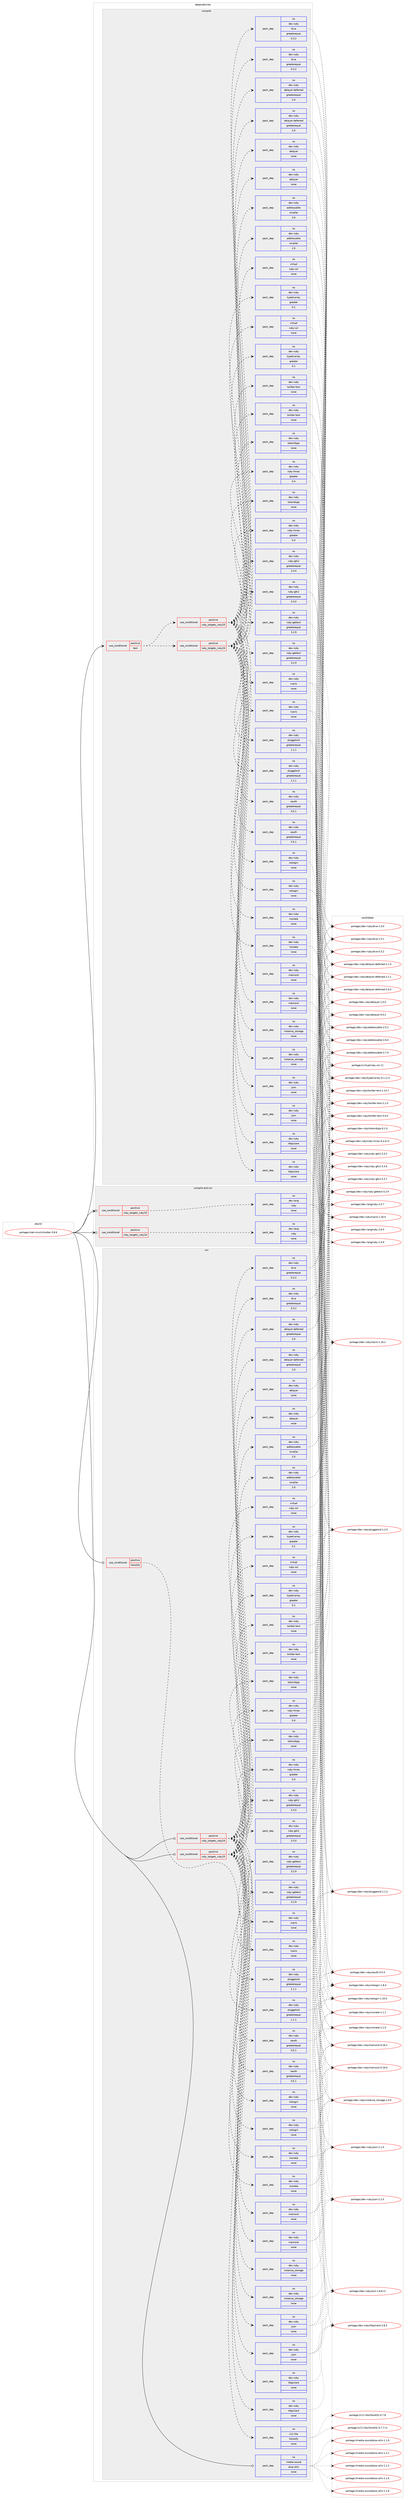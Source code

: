digraph prolog {

# *************
# Graph options
# *************

newrank=true;
concentrate=true;
compound=true;
graph [rankdir=LR,fontname=Helvetica,fontsize=10,ranksep=1.5];#, ranksep=2.5, nodesep=0.2];
edge  [arrowhead=vee];
node  [fontname=Helvetica,fontsize=10];

# **********
# The ebuild
# **********

subgraph cluster_leftcol {
color=gray;
rank=same;
label=<<i>ebuild</i>>;
id [label="portage://net-misc/mikutter-3.8.6", color=red, width=4, href="../net-misc/mikutter-3.8.6.svg"];
}

# ****************
# The dependencies
# ****************

subgraph cluster_midcol {
color=gray;
label=<<i>dependencies</i>>;
subgraph cluster_compile {
fillcolor="#eeeeee";
style=filled;
label=<<i>compile</i>>;
subgraph cond91949 {
dependency367226 [label=<<TABLE BORDER="0" CELLBORDER="1" CELLSPACING="0" CELLPADDING="4"><TR><TD ROWSPAN="3" CELLPADDING="10">use_conditional</TD></TR><TR><TD>positive</TD></TR><TR><TD>test</TD></TR></TABLE>>, shape=none, color=red];
subgraph cond91950 {
dependency367227 [label=<<TABLE BORDER="0" CELLBORDER="1" CELLSPACING="0" CELLPADDING="4"><TR><TD ROWSPAN="3" CELLPADDING="10">use_conditional</TD></TR><TR><TD>positive</TD></TR><TR><TD>ruby_targets_ruby24</TD></TR></TABLE>>, shape=none, color=red];
subgraph pack269166 {
dependency367228 [label=<<TABLE BORDER="0" CELLBORDER="1" CELLSPACING="0" CELLPADDING="4" WIDTH="220"><TR><TD ROWSPAN="6" CELLPADDING="30">pack_dep</TD></TR><TR><TD WIDTH="110">no</TD></TR><TR><TD>dev-ruby</TD></TR><TR><TD>addressable</TD></TR><TR><TD>smaller</TD></TR><TR><TD>2.6</TD></TR></TABLE>>, shape=none, color=blue];
}
dependency367227:e -> dependency367228:w [weight=20,style="dashed",arrowhead="vee"];
subgraph pack269167 {
dependency367229 [label=<<TABLE BORDER="0" CELLBORDER="1" CELLSPACING="0" CELLPADDING="4" WIDTH="220"><TR><TD ROWSPAN="6" CELLPADDING="30">pack_dep</TD></TR><TR><TD WIDTH="110">no</TD></TR><TR><TD>dev-ruby</TD></TR><TR><TD>delayer</TD></TR><TR><TD>none</TD></TR><TR><TD></TD></TR></TABLE>>, shape=none, color=blue];
}
dependency367227:e -> dependency367229:w [weight=20,style="dashed",arrowhead="vee"];
subgraph pack269168 {
dependency367230 [label=<<TABLE BORDER="0" CELLBORDER="1" CELLSPACING="0" CELLPADDING="4" WIDTH="220"><TR><TD ROWSPAN="6" CELLPADDING="30">pack_dep</TD></TR><TR><TD WIDTH="110">no</TD></TR><TR><TD>dev-ruby</TD></TR><TR><TD>delayer-deferred</TD></TR><TR><TD>greaterequal</TD></TR><TR><TD>2.0</TD></TR></TABLE>>, shape=none, color=blue];
}
dependency367227:e -> dependency367230:w [weight=20,style="dashed",arrowhead="vee"];
subgraph pack269169 {
dependency367231 [label=<<TABLE BORDER="0" CELLBORDER="1" CELLSPACING="0" CELLPADDING="4" WIDTH="220"><TR><TD ROWSPAN="6" CELLPADDING="30">pack_dep</TD></TR><TR><TD WIDTH="110">no</TD></TR><TR><TD>dev-ruby</TD></TR><TR><TD>diva</TD></TR><TR><TD>greaterequal</TD></TR><TR><TD>0.3.2</TD></TR></TABLE>>, shape=none, color=blue];
}
dependency367227:e -> dependency367231:w [weight=20,style="dashed",arrowhead="vee"];
subgraph pack269170 {
dependency367232 [label=<<TABLE BORDER="0" CELLBORDER="1" CELLSPACING="0" CELLPADDING="4" WIDTH="220"><TR><TD ROWSPAN="6" CELLPADDING="30">pack_dep</TD></TR><TR><TD WIDTH="110">no</TD></TR><TR><TD>dev-ruby</TD></TR><TR><TD>httpclient</TD></TR><TR><TD>none</TD></TR><TR><TD></TD></TR></TABLE>>, shape=none, color=blue];
}
dependency367227:e -> dependency367232:w [weight=20,style="dashed",arrowhead="vee"];
subgraph pack269171 {
dependency367233 [label=<<TABLE BORDER="0" CELLBORDER="1" CELLSPACING="0" CELLPADDING="4" WIDTH="220"><TR><TD ROWSPAN="6" CELLPADDING="30">pack_dep</TD></TR><TR><TD WIDTH="110">no</TD></TR><TR><TD>dev-ruby</TD></TR><TR><TD>json</TD></TR><TR><TD>none</TD></TR><TR><TD></TD></TR></TABLE>>, shape=none, color=blue];
}
dependency367227:e -> dependency367233:w [weight=20,style="dashed",arrowhead="vee"];
subgraph pack269172 {
dependency367234 [label=<<TABLE BORDER="0" CELLBORDER="1" CELLSPACING="0" CELLPADDING="4" WIDTH="220"><TR><TD ROWSPAN="6" CELLPADDING="30">pack_dep</TD></TR><TR><TD WIDTH="110">no</TD></TR><TR><TD>dev-ruby</TD></TR><TR><TD>instance_storage</TD></TR><TR><TD>none</TD></TR><TR><TD></TD></TR></TABLE>>, shape=none, color=blue];
}
dependency367227:e -> dependency367234:w [weight=20,style="dashed",arrowhead="vee"];
subgraph pack269173 {
dependency367235 [label=<<TABLE BORDER="0" CELLBORDER="1" CELLSPACING="0" CELLPADDING="4" WIDTH="220"><TR><TD ROWSPAN="6" CELLPADDING="30">pack_dep</TD></TR><TR><TD WIDTH="110">no</TD></TR><TR><TD>dev-ruby</TD></TR><TR><TD>memoist</TD></TR><TR><TD>none</TD></TR><TR><TD></TD></TR></TABLE>>, shape=none, color=blue];
}
dependency367227:e -> dependency367235:w [weight=20,style="dashed",arrowhead="vee"];
subgraph pack269174 {
dependency367236 [label=<<TABLE BORDER="0" CELLBORDER="1" CELLSPACING="0" CELLPADDING="4" WIDTH="220"><TR><TD ROWSPAN="6" CELLPADDING="30">pack_dep</TD></TR><TR><TD WIDTH="110">no</TD></TR><TR><TD>dev-ruby</TD></TR><TR><TD>moneta</TD></TR><TR><TD>none</TD></TR><TR><TD></TD></TR></TABLE>>, shape=none, color=blue];
}
dependency367227:e -> dependency367236:w [weight=20,style="dashed",arrowhead="vee"];
subgraph pack269175 {
dependency367237 [label=<<TABLE BORDER="0" CELLBORDER="1" CELLSPACING="0" CELLPADDING="4" WIDTH="220"><TR><TD ROWSPAN="6" CELLPADDING="30">pack_dep</TD></TR><TR><TD WIDTH="110">no</TD></TR><TR><TD>dev-ruby</TD></TR><TR><TD>nokogiri</TD></TR><TR><TD>none</TD></TR><TR><TD></TD></TR></TABLE>>, shape=none, color=blue];
}
dependency367227:e -> dependency367237:w [weight=20,style="dashed",arrowhead="vee"];
subgraph pack269176 {
dependency367238 [label=<<TABLE BORDER="0" CELLBORDER="1" CELLSPACING="0" CELLPADDING="4" WIDTH="220"><TR><TD ROWSPAN="6" CELLPADDING="30">pack_dep</TD></TR><TR><TD WIDTH="110">no</TD></TR><TR><TD>dev-ruby</TD></TR><TR><TD>oauth</TD></TR><TR><TD>greaterequal</TD></TR><TR><TD>0.5.1</TD></TR></TABLE>>, shape=none, color=blue];
}
dependency367227:e -> dependency367238:w [weight=20,style="dashed",arrowhead="vee"];
subgraph pack269177 {
dependency367239 [label=<<TABLE BORDER="0" CELLBORDER="1" CELLSPACING="0" CELLPADDING="4" WIDTH="220"><TR><TD ROWSPAN="6" CELLPADDING="30">pack_dep</TD></TR><TR><TD WIDTH="110">no</TD></TR><TR><TD>dev-ruby</TD></TR><TR><TD>pluggaloid</TD></TR><TR><TD>greaterequal</TD></TR><TR><TD>1.1.1</TD></TR></TABLE>>, shape=none, color=blue];
}
dependency367227:e -> dependency367239:w [weight=20,style="dashed",arrowhead="vee"];
subgraph pack269178 {
dependency367240 [label=<<TABLE BORDER="0" CELLBORDER="1" CELLSPACING="0" CELLPADDING="4" WIDTH="220"><TR><TD ROWSPAN="6" CELLPADDING="30">pack_dep</TD></TR><TR><TD WIDTH="110">no</TD></TR><TR><TD>dev-ruby</TD></TR><TR><TD>rcairo</TD></TR><TR><TD>none</TD></TR><TR><TD></TD></TR></TABLE>>, shape=none, color=blue];
}
dependency367227:e -> dependency367240:w [weight=20,style="dashed",arrowhead="vee"];
subgraph pack269179 {
dependency367241 [label=<<TABLE BORDER="0" CELLBORDER="1" CELLSPACING="0" CELLPADDING="4" WIDTH="220"><TR><TD ROWSPAN="6" CELLPADDING="30">pack_dep</TD></TR><TR><TD WIDTH="110">no</TD></TR><TR><TD>dev-ruby</TD></TR><TR><TD>ruby-gettext</TD></TR><TR><TD>greaterequal</TD></TR><TR><TD>3.2.9</TD></TR></TABLE>>, shape=none, color=blue];
}
dependency367227:e -> dependency367241:w [weight=20,style="dashed",arrowhead="vee"];
subgraph pack269180 {
dependency367242 [label=<<TABLE BORDER="0" CELLBORDER="1" CELLSPACING="0" CELLPADDING="4" WIDTH="220"><TR><TD ROWSPAN="6" CELLPADDING="30">pack_dep</TD></TR><TR><TD WIDTH="110">no</TD></TR><TR><TD>dev-ruby</TD></TR><TR><TD>ruby-gtk2</TD></TR><TR><TD>greaterequal</TD></TR><TR><TD>3.3.0</TD></TR></TABLE>>, shape=none, color=blue];
}
dependency367227:e -> dependency367242:w [weight=20,style="dashed",arrowhead="vee"];
subgraph pack269181 {
dependency367243 [label=<<TABLE BORDER="0" CELLBORDER="1" CELLSPACING="0" CELLPADDING="4" WIDTH="220"><TR><TD ROWSPAN="6" CELLPADDING="30">pack_dep</TD></TR><TR><TD WIDTH="110">no</TD></TR><TR><TD>dev-ruby</TD></TR><TR><TD>ruby-hmac</TD></TR><TR><TD>greater</TD></TR><TR><TD>0.4</TD></TR></TABLE>>, shape=none, color=blue];
}
dependency367227:e -> dependency367243:w [weight=20,style="dashed",arrowhead="vee"];
subgraph pack269182 {
dependency367244 [label=<<TABLE BORDER="0" CELLBORDER="1" CELLSPACING="0" CELLPADDING="4" WIDTH="220"><TR><TD ROWSPAN="6" CELLPADDING="30">pack_dep</TD></TR><TR><TD WIDTH="110">no</TD></TR><TR><TD>dev-ruby</TD></TR><TR><TD>totoridipjp</TD></TR><TR><TD>none</TD></TR><TR><TD></TD></TR></TABLE>>, shape=none, color=blue];
}
dependency367227:e -> dependency367244:w [weight=20,style="dashed",arrowhead="vee"];
subgraph pack269183 {
dependency367245 [label=<<TABLE BORDER="0" CELLBORDER="1" CELLSPACING="0" CELLPADDING="4" WIDTH="220"><TR><TD ROWSPAN="6" CELLPADDING="30">pack_dep</TD></TR><TR><TD WIDTH="110">no</TD></TR><TR><TD>dev-ruby</TD></TR><TR><TD>twitter-text</TD></TR><TR><TD>none</TD></TR><TR><TD></TD></TR></TABLE>>, shape=none, color=blue];
}
dependency367227:e -> dependency367245:w [weight=20,style="dashed",arrowhead="vee"];
subgraph pack269184 {
dependency367246 [label=<<TABLE BORDER="0" CELLBORDER="1" CELLSPACING="0" CELLPADDING="4" WIDTH="220"><TR><TD ROWSPAN="6" CELLPADDING="30">pack_dep</TD></TR><TR><TD WIDTH="110">no</TD></TR><TR><TD>dev-ruby</TD></TR><TR><TD>typed-array</TD></TR><TR><TD>greater</TD></TR><TR><TD>0.1</TD></TR></TABLE>>, shape=none, color=blue];
}
dependency367227:e -> dependency367246:w [weight=20,style="dashed",arrowhead="vee"];
subgraph pack269185 {
dependency367247 [label=<<TABLE BORDER="0" CELLBORDER="1" CELLSPACING="0" CELLPADDING="4" WIDTH="220"><TR><TD ROWSPAN="6" CELLPADDING="30">pack_dep</TD></TR><TR><TD WIDTH="110">no</TD></TR><TR><TD>virtual</TD></TR><TR><TD>ruby-ssl</TD></TR><TR><TD>none</TD></TR><TR><TD></TD></TR></TABLE>>, shape=none, color=blue];
}
dependency367227:e -> dependency367247:w [weight=20,style="dashed",arrowhead="vee"];
}
dependency367226:e -> dependency367227:w [weight=20,style="dashed",arrowhead="vee"];
subgraph cond91951 {
dependency367248 [label=<<TABLE BORDER="0" CELLBORDER="1" CELLSPACING="0" CELLPADDING="4"><TR><TD ROWSPAN="3" CELLPADDING="10">use_conditional</TD></TR><TR><TD>positive</TD></TR><TR><TD>ruby_targets_ruby25</TD></TR></TABLE>>, shape=none, color=red];
subgraph pack269186 {
dependency367249 [label=<<TABLE BORDER="0" CELLBORDER="1" CELLSPACING="0" CELLPADDING="4" WIDTH="220"><TR><TD ROWSPAN="6" CELLPADDING="30">pack_dep</TD></TR><TR><TD WIDTH="110">no</TD></TR><TR><TD>dev-ruby</TD></TR><TR><TD>addressable</TD></TR><TR><TD>smaller</TD></TR><TR><TD>2.6</TD></TR></TABLE>>, shape=none, color=blue];
}
dependency367248:e -> dependency367249:w [weight=20,style="dashed",arrowhead="vee"];
subgraph pack269187 {
dependency367250 [label=<<TABLE BORDER="0" CELLBORDER="1" CELLSPACING="0" CELLPADDING="4" WIDTH="220"><TR><TD ROWSPAN="6" CELLPADDING="30">pack_dep</TD></TR><TR><TD WIDTH="110">no</TD></TR><TR><TD>dev-ruby</TD></TR><TR><TD>delayer</TD></TR><TR><TD>none</TD></TR><TR><TD></TD></TR></TABLE>>, shape=none, color=blue];
}
dependency367248:e -> dependency367250:w [weight=20,style="dashed",arrowhead="vee"];
subgraph pack269188 {
dependency367251 [label=<<TABLE BORDER="0" CELLBORDER="1" CELLSPACING="0" CELLPADDING="4" WIDTH="220"><TR><TD ROWSPAN="6" CELLPADDING="30">pack_dep</TD></TR><TR><TD WIDTH="110">no</TD></TR><TR><TD>dev-ruby</TD></TR><TR><TD>delayer-deferred</TD></TR><TR><TD>greaterequal</TD></TR><TR><TD>2.0</TD></TR></TABLE>>, shape=none, color=blue];
}
dependency367248:e -> dependency367251:w [weight=20,style="dashed",arrowhead="vee"];
subgraph pack269189 {
dependency367252 [label=<<TABLE BORDER="0" CELLBORDER="1" CELLSPACING="0" CELLPADDING="4" WIDTH="220"><TR><TD ROWSPAN="6" CELLPADDING="30">pack_dep</TD></TR><TR><TD WIDTH="110">no</TD></TR><TR><TD>dev-ruby</TD></TR><TR><TD>diva</TD></TR><TR><TD>greaterequal</TD></TR><TR><TD>0.3.2</TD></TR></TABLE>>, shape=none, color=blue];
}
dependency367248:e -> dependency367252:w [weight=20,style="dashed",arrowhead="vee"];
subgraph pack269190 {
dependency367253 [label=<<TABLE BORDER="0" CELLBORDER="1" CELLSPACING="0" CELLPADDING="4" WIDTH="220"><TR><TD ROWSPAN="6" CELLPADDING="30">pack_dep</TD></TR><TR><TD WIDTH="110">no</TD></TR><TR><TD>dev-ruby</TD></TR><TR><TD>httpclient</TD></TR><TR><TD>none</TD></TR><TR><TD></TD></TR></TABLE>>, shape=none, color=blue];
}
dependency367248:e -> dependency367253:w [weight=20,style="dashed",arrowhead="vee"];
subgraph pack269191 {
dependency367254 [label=<<TABLE BORDER="0" CELLBORDER="1" CELLSPACING="0" CELLPADDING="4" WIDTH="220"><TR><TD ROWSPAN="6" CELLPADDING="30">pack_dep</TD></TR><TR><TD WIDTH="110">no</TD></TR><TR><TD>dev-ruby</TD></TR><TR><TD>json</TD></TR><TR><TD>none</TD></TR><TR><TD></TD></TR></TABLE>>, shape=none, color=blue];
}
dependency367248:e -> dependency367254:w [weight=20,style="dashed",arrowhead="vee"];
subgraph pack269192 {
dependency367255 [label=<<TABLE BORDER="0" CELLBORDER="1" CELLSPACING="0" CELLPADDING="4" WIDTH="220"><TR><TD ROWSPAN="6" CELLPADDING="30">pack_dep</TD></TR><TR><TD WIDTH="110">no</TD></TR><TR><TD>dev-ruby</TD></TR><TR><TD>instance_storage</TD></TR><TR><TD>none</TD></TR><TR><TD></TD></TR></TABLE>>, shape=none, color=blue];
}
dependency367248:e -> dependency367255:w [weight=20,style="dashed",arrowhead="vee"];
subgraph pack269193 {
dependency367256 [label=<<TABLE BORDER="0" CELLBORDER="1" CELLSPACING="0" CELLPADDING="4" WIDTH="220"><TR><TD ROWSPAN="6" CELLPADDING="30">pack_dep</TD></TR><TR><TD WIDTH="110">no</TD></TR><TR><TD>dev-ruby</TD></TR><TR><TD>memoist</TD></TR><TR><TD>none</TD></TR><TR><TD></TD></TR></TABLE>>, shape=none, color=blue];
}
dependency367248:e -> dependency367256:w [weight=20,style="dashed",arrowhead="vee"];
subgraph pack269194 {
dependency367257 [label=<<TABLE BORDER="0" CELLBORDER="1" CELLSPACING="0" CELLPADDING="4" WIDTH="220"><TR><TD ROWSPAN="6" CELLPADDING="30">pack_dep</TD></TR><TR><TD WIDTH="110">no</TD></TR><TR><TD>dev-ruby</TD></TR><TR><TD>moneta</TD></TR><TR><TD>none</TD></TR><TR><TD></TD></TR></TABLE>>, shape=none, color=blue];
}
dependency367248:e -> dependency367257:w [weight=20,style="dashed",arrowhead="vee"];
subgraph pack269195 {
dependency367258 [label=<<TABLE BORDER="0" CELLBORDER="1" CELLSPACING="0" CELLPADDING="4" WIDTH="220"><TR><TD ROWSPAN="6" CELLPADDING="30">pack_dep</TD></TR><TR><TD WIDTH="110">no</TD></TR><TR><TD>dev-ruby</TD></TR><TR><TD>nokogiri</TD></TR><TR><TD>none</TD></TR><TR><TD></TD></TR></TABLE>>, shape=none, color=blue];
}
dependency367248:e -> dependency367258:w [weight=20,style="dashed",arrowhead="vee"];
subgraph pack269196 {
dependency367259 [label=<<TABLE BORDER="0" CELLBORDER="1" CELLSPACING="0" CELLPADDING="4" WIDTH="220"><TR><TD ROWSPAN="6" CELLPADDING="30">pack_dep</TD></TR><TR><TD WIDTH="110">no</TD></TR><TR><TD>dev-ruby</TD></TR><TR><TD>oauth</TD></TR><TR><TD>greaterequal</TD></TR><TR><TD>0.5.1</TD></TR></TABLE>>, shape=none, color=blue];
}
dependency367248:e -> dependency367259:w [weight=20,style="dashed",arrowhead="vee"];
subgraph pack269197 {
dependency367260 [label=<<TABLE BORDER="0" CELLBORDER="1" CELLSPACING="0" CELLPADDING="4" WIDTH="220"><TR><TD ROWSPAN="6" CELLPADDING="30">pack_dep</TD></TR><TR><TD WIDTH="110">no</TD></TR><TR><TD>dev-ruby</TD></TR><TR><TD>pluggaloid</TD></TR><TR><TD>greaterequal</TD></TR><TR><TD>1.1.1</TD></TR></TABLE>>, shape=none, color=blue];
}
dependency367248:e -> dependency367260:w [weight=20,style="dashed",arrowhead="vee"];
subgraph pack269198 {
dependency367261 [label=<<TABLE BORDER="0" CELLBORDER="1" CELLSPACING="0" CELLPADDING="4" WIDTH="220"><TR><TD ROWSPAN="6" CELLPADDING="30">pack_dep</TD></TR><TR><TD WIDTH="110">no</TD></TR><TR><TD>dev-ruby</TD></TR><TR><TD>rcairo</TD></TR><TR><TD>none</TD></TR><TR><TD></TD></TR></TABLE>>, shape=none, color=blue];
}
dependency367248:e -> dependency367261:w [weight=20,style="dashed",arrowhead="vee"];
subgraph pack269199 {
dependency367262 [label=<<TABLE BORDER="0" CELLBORDER="1" CELLSPACING="0" CELLPADDING="4" WIDTH="220"><TR><TD ROWSPAN="6" CELLPADDING="30">pack_dep</TD></TR><TR><TD WIDTH="110">no</TD></TR><TR><TD>dev-ruby</TD></TR><TR><TD>ruby-gettext</TD></TR><TR><TD>greaterequal</TD></TR><TR><TD>3.2.9</TD></TR></TABLE>>, shape=none, color=blue];
}
dependency367248:e -> dependency367262:w [weight=20,style="dashed",arrowhead="vee"];
subgraph pack269200 {
dependency367263 [label=<<TABLE BORDER="0" CELLBORDER="1" CELLSPACING="0" CELLPADDING="4" WIDTH="220"><TR><TD ROWSPAN="6" CELLPADDING="30">pack_dep</TD></TR><TR><TD WIDTH="110">no</TD></TR><TR><TD>dev-ruby</TD></TR><TR><TD>ruby-gtk2</TD></TR><TR><TD>greaterequal</TD></TR><TR><TD>3.3.0</TD></TR></TABLE>>, shape=none, color=blue];
}
dependency367248:e -> dependency367263:w [weight=20,style="dashed",arrowhead="vee"];
subgraph pack269201 {
dependency367264 [label=<<TABLE BORDER="0" CELLBORDER="1" CELLSPACING="0" CELLPADDING="4" WIDTH="220"><TR><TD ROWSPAN="6" CELLPADDING="30">pack_dep</TD></TR><TR><TD WIDTH="110">no</TD></TR><TR><TD>dev-ruby</TD></TR><TR><TD>ruby-hmac</TD></TR><TR><TD>greater</TD></TR><TR><TD>0.4</TD></TR></TABLE>>, shape=none, color=blue];
}
dependency367248:e -> dependency367264:w [weight=20,style="dashed",arrowhead="vee"];
subgraph pack269202 {
dependency367265 [label=<<TABLE BORDER="0" CELLBORDER="1" CELLSPACING="0" CELLPADDING="4" WIDTH="220"><TR><TD ROWSPAN="6" CELLPADDING="30">pack_dep</TD></TR><TR><TD WIDTH="110">no</TD></TR><TR><TD>dev-ruby</TD></TR><TR><TD>totoridipjp</TD></TR><TR><TD>none</TD></TR><TR><TD></TD></TR></TABLE>>, shape=none, color=blue];
}
dependency367248:e -> dependency367265:w [weight=20,style="dashed",arrowhead="vee"];
subgraph pack269203 {
dependency367266 [label=<<TABLE BORDER="0" CELLBORDER="1" CELLSPACING="0" CELLPADDING="4" WIDTH="220"><TR><TD ROWSPAN="6" CELLPADDING="30">pack_dep</TD></TR><TR><TD WIDTH="110">no</TD></TR><TR><TD>dev-ruby</TD></TR><TR><TD>twitter-text</TD></TR><TR><TD>none</TD></TR><TR><TD></TD></TR></TABLE>>, shape=none, color=blue];
}
dependency367248:e -> dependency367266:w [weight=20,style="dashed",arrowhead="vee"];
subgraph pack269204 {
dependency367267 [label=<<TABLE BORDER="0" CELLBORDER="1" CELLSPACING="0" CELLPADDING="4" WIDTH="220"><TR><TD ROWSPAN="6" CELLPADDING="30">pack_dep</TD></TR><TR><TD WIDTH="110">no</TD></TR><TR><TD>dev-ruby</TD></TR><TR><TD>typed-array</TD></TR><TR><TD>greater</TD></TR><TR><TD>0.1</TD></TR></TABLE>>, shape=none, color=blue];
}
dependency367248:e -> dependency367267:w [weight=20,style="dashed",arrowhead="vee"];
subgraph pack269205 {
dependency367268 [label=<<TABLE BORDER="0" CELLBORDER="1" CELLSPACING="0" CELLPADDING="4" WIDTH="220"><TR><TD ROWSPAN="6" CELLPADDING="30">pack_dep</TD></TR><TR><TD WIDTH="110">no</TD></TR><TR><TD>virtual</TD></TR><TR><TD>ruby-ssl</TD></TR><TR><TD>none</TD></TR><TR><TD></TD></TR></TABLE>>, shape=none, color=blue];
}
dependency367248:e -> dependency367268:w [weight=20,style="dashed",arrowhead="vee"];
}
dependency367226:e -> dependency367248:w [weight=20,style="dashed",arrowhead="vee"];
}
id:e -> dependency367226:w [weight=20,style="solid",arrowhead="vee"];
}
subgraph cluster_compileandrun {
fillcolor="#eeeeee";
style=filled;
label=<<i>compile and run</i>>;
subgraph cond91952 {
dependency367269 [label=<<TABLE BORDER="0" CELLBORDER="1" CELLSPACING="0" CELLPADDING="4"><TR><TD ROWSPAN="3" CELLPADDING="10">use_conditional</TD></TR><TR><TD>positive</TD></TR><TR><TD>ruby_targets_ruby24</TD></TR></TABLE>>, shape=none, color=red];
subgraph pack269206 {
dependency367270 [label=<<TABLE BORDER="0" CELLBORDER="1" CELLSPACING="0" CELLPADDING="4" WIDTH="220"><TR><TD ROWSPAN="6" CELLPADDING="30">pack_dep</TD></TR><TR><TD WIDTH="110">no</TD></TR><TR><TD>dev-lang</TD></TR><TR><TD>ruby</TD></TR><TR><TD>none</TD></TR><TR><TD></TD></TR></TABLE>>, shape=none, color=blue];
}
dependency367269:e -> dependency367270:w [weight=20,style="dashed",arrowhead="vee"];
}
id:e -> dependency367269:w [weight=20,style="solid",arrowhead="odotvee"];
subgraph cond91953 {
dependency367271 [label=<<TABLE BORDER="0" CELLBORDER="1" CELLSPACING="0" CELLPADDING="4"><TR><TD ROWSPAN="3" CELLPADDING="10">use_conditional</TD></TR><TR><TD>positive</TD></TR><TR><TD>ruby_targets_ruby25</TD></TR></TABLE>>, shape=none, color=red];
subgraph pack269207 {
dependency367272 [label=<<TABLE BORDER="0" CELLBORDER="1" CELLSPACING="0" CELLPADDING="4" WIDTH="220"><TR><TD ROWSPAN="6" CELLPADDING="30">pack_dep</TD></TR><TR><TD WIDTH="110">no</TD></TR><TR><TD>dev-lang</TD></TR><TR><TD>ruby</TD></TR><TR><TD>none</TD></TR><TR><TD></TD></TR></TABLE>>, shape=none, color=blue];
}
dependency367271:e -> dependency367272:w [weight=20,style="dashed",arrowhead="vee"];
}
id:e -> dependency367271:w [weight=20,style="solid",arrowhead="odotvee"];
}
subgraph cluster_run {
fillcolor="#eeeeee";
style=filled;
label=<<i>run</i>>;
subgraph cond91954 {
dependency367273 [label=<<TABLE BORDER="0" CELLBORDER="1" CELLSPACING="0" CELLPADDING="4"><TR><TD ROWSPAN="3" CELLPADDING="10">use_conditional</TD></TR><TR><TD>positive</TD></TR><TR><TD>libnotify</TD></TR></TABLE>>, shape=none, color=red];
subgraph pack269208 {
dependency367274 [label=<<TABLE BORDER="0" CELLBORDER="1" CELLSPACING="0" CELLPADDING="4" WIDTH="220"><TR><TD ROWSPAN="6" CELLPADDING="30">pack_dep</TD></TR><TR><TD WIDTH="110">no</TD></TR><TR><TD>x11-libs</TD></TR><TR><TD>libnotify</TD></TR><TR><TD>none</TD></TR><TR><TD></TD></TR></TABLE>>, shape=none, color=blue];
}
dependency367273:e -> dependency367274:w [weight=20,style="dashed",arrowhead="vee"];
}
id:e -> dependency367273:w [weight=20,style="solid",arrowhead="odot"];
subgraph cond91955 {
dependency367275 [label=<<TABLE BORDER="0" CELLBORDER="1" CELLSPACING="0" CELLPADDING="4"><TR><TD ROWSPAN="3" CELLPADDING="10">use_conditional</TD></TR><TR><TD>positive</TD></TR><TR><TD>ruby_targets_ruby24</TD></TR></TABLE>>, shape=none, color=red];
subgraph pack269209 {
dependency367276 [label=<<TABLE BORDER="0" CELLBORDER="1" CELLSPACING="0" CELLPADDING="4" WIDTH="220"><TR><TD ROWSPAN="6" CELLPADDING="30">pack_dep</TD></TR><TR><TD WIDTH="110">no</TD></TR><TR><TD>dev-ruby</TD></TR><TR><TD>addressable</TD></TR><TR><TD>smaller</TD></TR><TR><TD>2.6</TD></TR></TABLE>>, shape=none, color=blue];
}
dependency367275:e -> dependency367276:w [weight=20,style="dashed",arrowhead="vee"];
subgraph pack269210 {
dependency367277 [label=<<TABLE BORDER="0" CELLBORDER="1" CELLSPACING="0" CELLPADDING="4" WIDTH="220"><TR><TD ROWSPAN="6" CELLPADDING="30">pack_dep</TD></TR><TR><TD WIDTH="110">no</TD></TR><TR><TD>dev-ruby</TD></TR><TR><TD>delayer</TD></TR><TR><TD>none</TD></TR><TR><TD></TD></TR></TABLE>>, shape=none, color=blue];
}
dependency367275:e -> dependency367277:w [weight=20,style="dashed",arrowhead="vee"];
subgraph pack269211 {
dependency367278 [label=<<TABLE BORDER="0" CELLBORDER="1" CELLSPACING="0" CELLPADDING="4" WIDTH="220"><TR><TD ROWSPAN="6" CELLPADDING="30">pack_dep</TD></TR><TR><TD WIDTH="110">no</TD></TR><TR><TD>dev-ruby</TD></TR><TR><TD>delayer-deferred</TD></TR><TR><TD>greaterequal</TD></TR><TR><TD>2.0</TD></TR></TABLE>>, shape=none, color=blue];
}
dependency367275:e -> dependency367278:w [weight=20,style="dashed",arrowhead="vee"];
subgraph pack269212 {
dependency367279 [label=<<TABLE BORDER="0" CELLBORDER="1" CELLSPACING="0" CELLPADDING="4" WIDTH="220"><TR><TD ROWSPAN="6" CELLPADDING="30">pack_dep</TD></TR><TR><TD WIDTH="110">no</TD></TR><TR><TD>dev-ruby</TD></TR><TR><TD>diva</TD></TR><TR><TD>greaterequal</TD></TR><TR><TD>0.3.2</TD></TR></TABLE>>, shape=none, color=blue];
}
dependency367275:e -> dependency367279:w [weight=20,style="dashed",arrowhead="vee"];
subgraph pack269213 {
dependency367280 [label=<<TABLE BORDER="0" CELLBORDER="1" CELLSPACING="0" CELLPADDING="4" WIDTH="220"><TR><TD ROWSPAN="6" CELLPADDING="30">pack_dep</TD></TR><TR><TD WIDTH="110">no</TD></TR><TR><TD>dev-ruby</TD></TR><TR><TD>httpclient</TD></TR><TR><TD>none</TD></TR><TR><TD></TD></TR></TABLE>>, shape=none, color=blue];
}
dependency367275:e -> dependency367280:w [weight=20,style="dashed",arrowhead="vee"];
subgraph pack269214 {
dependency367281 [label=<<TABLE BORDER="0" CELLBORDER="1" CELLSPACING="0" CELLPADDING="4" WIDTH="220"><TR><TD ROWSPAN="6" CELLPADDING="30">pack_dep</TD></TR><TR><TD WIDTH="110">no</TD></TR><TR><TD>dev-ruby</TD></TR><TR><TD>json</TD></TR><TR><TD>none</TD></TR><TR><TD></TD></TR></TABLE>>, shape=none, color=blue];
}
dependency367275:e -> dependency367281:w [weight=20,style="dashed",arrowhead="vee"];
subgraph pack269215 {
dependency367282 [label=<<TABLE BORDER="0" CELLBORDER="1" CELLSPACING="0" CELLPADDING="4" WIDTH="220"><TR><TD ROWSPAN="6" CELLPADDING="30">pack_dep</TD></TR><TR><TD WIDTH="110">no</TD></TR><TR><TD>dev-ruby</TD></TR><TR><TD>instance_storage</TD></TR><TR><TD>none</TD></TR><TR><TD></TD></TR></TABLE>>, shape=none, color=blue];
}
dependency367275:e -> dependency367282:w [weight=20,style="dashed",arrowhead="vee"];
subgraph pack269216 {
dependency367283 [label=<<TABLE BORDER="0" CELLBORDER="1" CELLSPACING="0" CELLPADDING="4" WIDTH="220"><TR><TD ROWSPAN="6" CELLPADDING="30">pack_dep</TD></TR><TR><TD WIDTH="110">no</TD></TR><TR><TD>dev-ruby</TD></TR><TR><TD>memoist</TD></TR><TR><TD>none</TD></TR><TR><TD></TD></TR></TABLE>>, shape=none, color=blue];
}
dependency367275:e -> dependency367283:w [weight=20,style="dashed",arrowhead="vee"];
subgraph pack269217 {
dependency367284 [label=<<TABLE BORDER="0" CELLBORDER="1" CELLSPACING="0" CELLPADDING="4" WIDTH="220"><TR><TD ROWSPAN="6" CELLPADDING="30">pack_dep</TD></TR><TR><TD WIDTH="110">no</TD></TR><TR><TD>dev-ruby</TD></TR><TR><TD>moneta</TD></TR><TR><TD>none</TD></TR><TR><TD></TD></TR></TABLE>>, shape=none, color=blue];
}
dependency367275:e -> dependency367284:w [weight=20,style="dashed",arrowhead="vee"];
subgraph pack269218 {
dependency367285 [label=<<TABLE BORDER="0" CELLBORDER="1" CELLSPACING="0" CELLPADDING="4" WIDTH="220"><TR><TD ROWSPAN="6" CELLPADDING="30">pack_dep</TD></TR><TR><TD WIDTH="110">no</TD></TR><TR><TD>dev-ruby</TD></TR><TR><TD>nokogiri</TD></TR><TR><TD>none</TD></TR><TR><TD></TD></TR></TABLE>>, shape=none, color=blue];
}
dependency367275:e -> dependency367285:w [weight=20,style="dashed",arrowhead="vee"];
subgraph pack269219 {
dependency367286 [label=<<TABLE BORDER="0" CELLBORDER="1" CELLSPACING="0" CELLPADDING="4" WIDTH="220"><TR><TD ROWSPAN="6" CELLPADDING="30">pack_dep</TD></TR><TR><TD WIDTH="110">no</TD></TR><TR><TD>dev-ruby</TD></TR><TR><TD>oauth</TD></TR><TR><TD>greaterequal</TD></TR><TR><TD>0.5.1</TD></TR></TABLE>>, shape=none, color=blue];
}
dependency367275:e -> dependency367286:w [weight=20,style="dashed",arrowhead="vee"];
subgraph pack269220 {
dependency367287 [label=<<TABLE BORDER="0" CELLBORDER="1" CELLSPACING="0" CELLPADDING="4" WIDTH="220"><TR><TD ROWSPAN="6" CELLPADDING="30">pack_dep</TD></TR><TR><TD WIDTH="110">no</TD></TR><TR><TD>dev-ruby</TD></TR><TR><TD>pluggaloid</TD></TR><TR><TD>greaterequal</TD></TR><TR><TD>1.1.1</TD></TR></TABLE>>, shape=none, color=blue];
}
dependency367275:e -> dependency367287:w [weight=20,style="dashed",arrowhead="vee"];
subgraph pack269221 {
dependency367288 [label=<<TABLE BORDER="0" CELLBORDER="1" CELLSPACING="0" CELLPADDING="4" WIDTH="220"><TR><TD ROWSPAN="6" CELLPADDING="30">pack_dep</TD></TR><TR><TD WIDTH="110">no</TD></TR><TR><TD>dev-ruby</TD></TR><TR><TD>rcairo</TD></TR><TR><TD>none</TD></TR><TR><TD></TD></TR></TABLE>>, shape=none, color=blue];
}
dependency367275:e -> dependency367288:w [weight=20,style="dashed",arrowhead="vee"];
subgraph pack269222 {
dependency367289 [label=<<TABLE BORDER="0" CELLBORDER="1" CELLSPACING="0" CELLPADDING="4" WIDTH="220"><TR><TD ROWSPAN="6" CELLPADDING="30">pack_dep</TD></TR><TR><TD WIDTH="110">no</TD></TR><TR><TD>dev-ruby</TD></TR><TR><TD>ruby-gettext</TD></TR><TR><TD>greaterequal</TD></TR><TR><TD>3.2.9</TD></TR></TABLE>>, shape=none, color=blue];
}
dependency367275:e -> dependency367289:w [weight=20,style="dashed",arrowhead="vee"];
subgraph pack269223 {
dependency367290 [label=<<TABLE BORDER="0" CELLBORDER="1" CELLSPACING="0" CELLPADDING="4" WIDTH="220"><TR><TD ROWSPAN="6" CELLPADDING="30">pack_dep</TD></TR><TR><TD WIDTH="110">no</TD></TR><TR><TD>dev-ruby</TD></TR><TR><TD>ruby-gtk2</TD></TR><TR><TD>greaterequal</TD></TR><TR><TD>3.3.0</TD></TR></TABLE>>, shape=none, color=blue];
}
dependency367275:e -> dependency367290:w [weight=20,style="dashed",arrowhead="vee"];
subgraph pack269224 {
dependency367291 [label=<<TABLE BORDER="0" CELLBORDER="1" CELLSPACING="0" CELLPADDING="4" WIDTH="220"><TR><TD ROWSPAN="6" CELLPADDING="30">pack_dep</TD></TR><TR><TD WIDTH="110">no</TD></TR><TR><TD>dev-ruby</TD></TR><TR><TD>ruby-hmac</TD></TR><TR><TD>greater</TD></TR><TR><TD>0.4</TD></TR></TABLE>>, shape=none, color=blue];
}
dependency367275:e -> dependency367291:w [weight=20,style="dashed",arrowhead="vee"];
subgraph pack269225 {
dependency367292 [label=<<TABLE BORDER="0" CELLBORDER="1" CELLSPACING="0" CELLPADDING="4" WIDTH="220"><TR><TD ROWSPAN="6" CELLPADDING="30">pack_dep</TD></TR><TR><TD WIDTH="110">no</TD></TR><TR><TD>dev-ruby</TD></TR><TR><TD>totoridipjp</TD></TR><TR><TD>none</TD></TR><TR><TD></TD></TR></TABLE>>, shape=none, color=blue];
}
dependency367275:e -> dependency367292:w [weight=20,style="dashed",arrowhead="vee"];
subgraph pack269226 {
dependency367293 [label=<<TABLE BORDER="0" CELLBORDER="1" CELLSPACING="0" CELLPADDING="4" WIDTH="220"><TR><TD ROWSPAN="6" CELLPADDING="30">pack_dep</TD></TR><TR><TD WIDTH="110">no</TD></TR><TR><TD>dev-ruby</TD></TR><TR><TD>twitter-text</TD></TR><TR><TD>none</TD></TR><TR><TD></TD></TR></TABLE>>, shape=none, color=blue];
}
dependency367275:e -> dependency367293:w [weight=20,style="dashed",arrowhead="vee"];
subgraph pack269227 {
dependency367294 [label=<<TABLE BORDER="0" CELLBORDER="1" CELLSPACING="0" CELLPADDING="4" WIDTH="220"><TR><TD ROWSPAN="6" CELLPADDING="30">pack_dep</TD></TR><TR><TD WIDTH="110">no</TD></TR><TR><TD>dev-ruby</TD></TR><TR><TD>typed-array</TD></TR><TR><TD>greater</TD></TR><TR><TD>0.1</TD></TR></TABLE>>, shape=none, color=blue];
}
dependency367275:e -> dependency367294:w [weight=20,style="dashed",arrowhead="vee"];
subgraph pack269228 {
dependency367295 [label=<<TABLE BORDER="0" CELLBORDER="1" CELLSPACING="0" CELLPADDING="4" WIDTH="220"><TR><TD ROWSPAN="6" CELLPADDING="30">pack_dep</TD></TR><TR><TD WIDTH="110">no</TD></TR><TR><TD>virtual</TD></TR><TR><TD>ruby-ssl</TD></TR><TR><TD>none</TD></TR><TR><TD></TD></TR></TABLE>>, shape=none, color=blue];
}
dependency367275:e -> dependency367295:w [weight=20,style="dashed",arrowhead="vee"];
}
id:e -> dependency367275:w [weight=20,style="solid",arrowhead="odot"];
subgraph cond91956 {
dependency367296 [label=<<TABLE BORDER="0" CELLBORDER="1" CELLSPACING="0" CELLPADDING="4"><TR><TD ROWSPAN="3" CELLPADDING="10">use_conditional</TD></TR><TR><TD>positive</TD></TR><TR><TD>ruby_targets_ruby25</TD></TR></TABLE>>, shape=none, color=red];
subgraph pack269229 {
dependency367297 [label=<<TABLE BORDER="0" CELLBORDER="1" CELLSPACING="0" CELLPADDING="4" WIDTH="220"><TR><TD ROWSPAN="6" CELLPADDING="30">pack_dep</TD></TR><TR><TD WIDTH="110">no</TD></TR><TR><TD>dev-ruby</TD></TR><TR><TD>addressable</TD></TR><TR><TD>smaller</TD></TR><TR><TD>2.6</TD></TR></TABLE>>, shape=none, color=blue];
}
dependency367296:e -> dependency367297:w [weight=20,style="dashed",arrowhead="vee"];
subgraph pack269230 {
dependency367298 [label=<<TABLE BORDER="0" CELLBORDER="1" CELLSPACING="0" CELLPADDING="4" WIDTH="220"><TR><TD ROWSPAN="6" CELLPADDING="30">pack_dep</TD></TR><TR><TD WIDTH="110">no</TD></TR><TR><TD>dev-ruby</TD></TR><TR><TD>delayer</TD></TR><TR><TD>none</TD></TR><TR><TD></TD></TR></TABLE>>, shape=none, color=blue];
}
dependency367296:e -> dependency367298:w [weight=20,style="dashed",arrowhead="vee"];
subgraph pack269231 {
dependency367299 [label=<<TABLE BORDER="0" CELLBORDER="1" CELLSPACING="0" CELLPADDING="4" WIDTH="220"><TR><TD ROWSPAN="6" CELLPADDING="30">pack_dep</TD></TR><TR><TD WIDTH="110">no</TD></TR><TR><TD>dev-ruby</TD></TR><TR><TD>delayer-deferred</TD></TR><TR><TD>greaterequal</TD></TR><TR><TD>2.0</TD></TR></TABLE>>, shape=none, color=blue];
}
dependency367296:e -> dependency367299:w [weight=20,style="dashed",arrowhead="vee"];
subgraph pack269232 {
dependency367300 [label=<<TABLE BORDER="0" CELLBORDER="1" CELLSPACING="0" CELLPADDING="4" WIDTH="220"><TR><TD ROWSPAN="6" CELLPADDING="30">pack_dep</TD></TR><TR><TD WIDTH="110">no</TD></TR><TR><TD>dev-ruby</TD></TR><TR><TD>diva</TD></TR><TR><TD>greaterequal</TD></TR><TR><TD>0.3.2</TD></TR></TABLE>>, shape=none, color=blue];
}
dependency367296:e -> dependency367300:w [weight=20,style="dashed",arrowhead="vee"];
subgraph pack269233 {
dependency367301 [label=<<TABLE BORDER="0" CELLBORDER="1" CELLSPACING="0" CELLPADDING="4" WIDTH="220"><TR><TD ROWSPAN="6" CELLPADDING="30">pack_dep</TD></TR><TR><TD WIDTH="110">no</TD></TR><TR><TD>dev-ruby</TD></TR><TR><TD>httpclient</TD></TR><TR><TD>none</TD></TR><TR><TD></TD></TR></TABLE>>, shape=none, color=blue];
}
dependency367296:e -> dependency367301:w [weight=20,style="dashed",arrowhead="vee"];
subgraph pack269234 {
dependency367302 [label=<<TABLE BORDER="0" CELLBORDER="1" CELLSPACING="0" CELLPADDING="4" WIDTH="220"><TR><TD ROWSPAN="6" CELLPADDING="30">pack_dep</TD></TR><TR><TD WIDTH="110">no</TD></TR><TR><TD>dev-ruby</TD></TR><TR><TD>json</TD></TR><TR><TD>none</TD></TR><TR><TD></TD></TR></TABLE>>, shape=none, color=blue];
}
dependency367296:e -> dependency367302:w [weight=20,style="dashed",arrowhead="vee"];
subgraph pack269235 {
dependency367303 [label=<<TABLE BORDER="0" CELLBORDER="1" CELLSPACING="0" CELLPADDING="4" WIDTH="220"><TR><TD ROWSPAN="6" CELLPADDING="30">pack_dep</TD></TR><TR><TD WIDTH="110">no</TD></TR><TR><TD>dev-ruby</TD></TR><TR><TD>instance_storage</TD></TR><TR><TD>none</TD></TR><TR><TD></TD></TR></TABLE>>, shape=none, color=blue];
}
dependency367296:e -> dependency367303:w [weight=20,style="dashed",arrowhead="vee"];
subgraph pack269236 {
dependency367304 [label=<<TABLE BORDER="0" CELLBORDER="1" CELLSPACING="0" CELLPADDING="4" WIDTH="220"><TR><TD ROWSPAN="6" CELLPADDING="30">pack_dep</TD></TR><TR><TD WIDTH="110">no</TD></TR><TR><TD>dev-ruby</TD></TR><TR><TD>memoist</TD></TR><TR><TD>none</TD></TR><TR><TD></TD></TR></TABLE>>, shape=none, color=blue];
}
dependency367296:e -> dependency367304:w [weight=20,style="dashed",arrowhead="vee"];
subgraph pack269237 {
dependency367305 [label=<<TABLE BORDER="0" CELLBORDER="1" CELLSPACING="0" CELLPADDING="4" WIDTH="220"><TR><TD ROWSPAN="6" CELLPADDING="30">pack_dep</TD></TR><TR><TD WIDTH="110">no</TD></TR><TR><TD>dev-ruby</TD></TR><TR><TD>moneta</TD></TR><TR><TD>none</TD></TR><TR><TD></TD></TR></TABLE>>, shape=none, color=blue];
}
dependency367296:e -> dependency367305:w [weight=20,style="dashed",arrowhead="vee"];
subgraph pack269238 {
dependency367306 [label=<<TABLE BORDER="0" CELLBORDER="1" CELLSPACING="0" CELLPADDING="4" WIDTH="220"><TR><TD ROWSPAN="6" CELLPADDING="30">pack_dep</TD></TR><TR><TD WIDTH="110">no</TD></TR><TR><TD>dev-ruby</TD></TR><TR><TD>nokogiri</TD></TR><TR><TD>none</TD></TR><TR><TD></TD></TR></TABLE>>, shape=none, color=blue];
}
dependency367296:e -> dependency367306:w [weight=20,style="dashed",arrowhead="vee"];
subgraph pack269239 {
dependency367307 [label=<<TABLE BORDER="0" CELLBORDER="1" CELLSPACING="0" CELLPADDING="4" WIDTH="220"><TR><TD ROWSPAN="6" CELLPADDING="30">pack_dep</TD></TR><TR><TD WIDTH="110">no</TD></TR><TR><TD>dev-ruby</TD></TR><TR><TD>oauth</TD></TR><TR><TD>greaterequal</TD></TR><TR><TD>0.5.1</TD></TR></TABLE>>, shape=none, color=blue];
}
dependency367296:e -> dependency367307:w [weight=20,style="dashed",arrowhead="vee"];
subgraph pack269240 {
dependency367308 [label=<<TABLE BORDER="0" CELLBORDER="1" CELLSPACING="0" CELLPADDING="4" WIDTH="220"><TR><TD ROWSPAN="6" CELLPADDING="30">pack_dep</TD></TR><TR><TD WIDTH="110">no</TD></TR><TR><TD>dev-ruby</TD></TR><TR><TD>pluggaloid</TD></TR><TR><TD>greaterequal</TD></TR><TR><TD>1.1.1</TD></TR></TABLE>>, shape=none, color=blue];
}
dependency367296:e -> dependency367308:w [weight=20,style="dashed",arrowhead="vee"];
subgraph pack269241 {
dependency367309 [label=<<TABLE BORDER="0" CELLBORDER="1" CELLSPACING="0" CELLPADDING="4" WIDTH="220"><TR><TD ROWSPAN="6" CELLPADDING="30">pack_dep</TD></TR><TR><TD WIDTH="110">no</TD></TR><TR><TD>dev-ruby</TD></TR><TR><TD>rcairo</TD></TR><TR><TD>none</TD></TR><TR><TD></TD></TR></TABLE>>, shape=none, color=blue];
}
dependency367296:e -> dependency367309:w [weight=20,style="dashed",arrowhead="vee"];
subgraph pack269242 {
dependency367310 [label=<<TABLE BORDER="0" CELLBORDER="1" CELLSPACING="0" CELLPADDING="4" WIDTH="220"><TR><TD ROWSPAN="6" CELLPADDING="30">pack_dep</TD></TR><TR><TD WIDTH="110">no</TD></TR><TR><TD>dev-ruby</TD></TR><TR><TD>ruby-gettext</TD></TR><TR><TD>greaterequal</TD></TR><TR><TD>3.2.9</TD></TR></TABLE>>, shape=none, color=blue];
}
dependency367296:e -> dependency367310:w [weight=20,style="dashed",arrowhead="vee"];
subgraph pack269243 {
dependency367311 [label=<<TABLE BORDER="0" CELLBORDER="1" CELLSPACING="0" CELLPADDING="4" WIDTH="220"><TR><TD ROWSPAN="6" CELLPADDING="30">pack_dep</TD></TR><TR><TD WIDTH="110">no</TD></TR><TR><TD>dev-ruby</TD></TR><TR><TD>ruby-gtk2</TD></TR><TR><TD>greaterequal</TD></TR><TR><TD>3.3.0</TD></TR></TABLE>>, shape=none, color=blue];
}
dependency367296:e -> dependency367311:w [weight=20,style="dashed",arrowhead="vee"];
subgraph pack269244 {
dependency367312 [label=<<TABLE BORDER="0" CELLBORDER="1" CELLSPACING="0" CELLPADDING="4" WIDTH="220"><TR><TD ROWSPAN="6" CELLPADDING="30">pack_dep</TD></TR><TR><TD WIDTH="110">no</TD></TR><TR><TD>dev-ruby</TD></TR><TR><TD>ruby-hmac</TD></TR><TR><TD>greater</TD></TR><TR><TD>0.4</TD></TR></TABLE>>, shape=none, color=blue];
}
dependency367296:e -> dependency367312:w [weight=20,style="dashed",arrowhead="vee"];
subgraph pack269245 {
dependency367313 [label=<<TABLE BORDER="0" CELLBORDER="1" CELLSPACING="0" CELLPADDING="4" WIDTH="220"><TR><TD ROWSPAN="6" CELLPADDING="30">pack_dep</TD></TR><TR><TD WIDTH="110">no</TD></TR><TR><TD>dev-ruby</TD></TR><TR><TD>totoridipjp</TD></TR><TR><TD>none</TD></TR><TR><TD></TD></TR></TABLE>>, shape=none, color=blue];
}
dependency367296:e -> dependency367313:w [weight=20,style="dashed",arrowhead="vee"];
subgraph pack269246 {
dependency367314 [label=<<TABLE BORDER="0" CELLBORDER="1" CELLSPACING="0" CELLPADDING="4" WIDTH="220"><TR><TD ROWSPAN="6" CELLPADDING="30">pack_dep</TD></TR><TR><TD WIDTH="110">no</TD></TR><TR><TD>dev-ruby</TD></TR><TR><TD>twitter-text</TD></TR><TR><TD>none</TD></TR><TR><TD></TD></TR></TABLE>>, shape=none, color=blue];
}
dependency367296:e -> dependency367314:w [weight=20,style="dashed",arrowhead="vee"];
subgraph pack269247 {
dependency367315 [label=<<TABLE BORDER="0" CELLBORDER="1" CELLSPACING="0" CELLPADDING="4" WIDTH="220"><TR><TD ROWSPAN="6" CELLPADDING="30">pack_dep</TD></TR><TR><TD WIDTH="110">no</TD></TR><TR><TD>dev-ruby</TD></TR><TR><TD>typed-array</TD></TR><TR><TD>greater</TD></TR><TR><TD>0.1</TD></TR></TABLE>>, shape=none, color=blue];
}
dependency367296:e -> dependency367315:w [weight=20,style="dashed",arrowhead="vee"];
subgraph pack269248 {
dependency367316 [label=<<TABLE BORDER="0" CELLBORDER="1" CELLSPACING="0" CELLPADDING="4" WIDTH="220"><TR><TD ROWSPAN="6" CELLPADDING="30">pack_dep</TD></TR><TR><TD WIDTH="110">no</TD></TR><TR><TD>virtual</TD></TR><TR><TD>ruby-ssl</TD></TR><TR><TD>none</TD></TR><TR><TD></TD></TR></TABLE>>, shape=none, color=blue];
}
dependency367296:e -> dependency367316:w [weight=20,style="dashed",arrowhead="vee"];
}
id:e -> dependency367296:w [weight=20,style="solid",arrowhead="odot"];
subgraph pack269249 {
dependency367317 [label=<<TABLE BORDER="0" CELLBORDER="1" CELLSPACING="0" CELLPADDING="4" WIDTH="220"><TR><TD ROWSPAN="6" CELLPADDING="30">pack_dep</TD></TR><TR><TD WIDTH="110">no</TD></TR><TR><TD>media-sound</TD></TR><TR><TD>alsa-utils</TD></TR><TR><TD>none</TD></TR><TR><TD></TD></TR></TABLE>>, shape=none, color=blue];
}
id:e -> dependency367317:w [weight=20,style="solid",arrowhead="odot"];
}
}

# **************
# The candidates
# **************

subgraph cluster_choices {
rank=same;
color=gray;
label=<<i>candidates</i>>;

subgraph choice269166 {
color=black;
nodesep=1;
choiceportage100101118451141179812147971001001141011151159798108101455046534650 [label="portage://dev-ruby/addressable-2.5.2", color=red, width=4,href="../dev-ruby/addressable-2.5.2.svg"];
choiceportage100101118451141179812147971001001141011151159798108101455046544648 [label="portage://dev-ruby/addressable-2.6.0", color=red, width=4,href="../dev-ruby/addressable-2.6.0.svg"];
choiceportage100101118451141179812147971001001141011151159798108101455046554648 [label="portage://dev-ruby/addressable-2.7.0", color=red, width=4,href="../dev-ruby/addressable-2.7.0.svg"];
dependency367228:e -> choiceportage100101118451141179812147971001001141011151159798108101455046534650:w [style=dotted,weight="100"];
dependency367228:e -> choiceportage100101118451141179812147971001001141011151159798108101455046544648:w [style=dotted,weight="100"];
dependency367228:e -> choiceportage100101118451141179812147971001001141011151159798108101455046554648:w [style=dotted,weight="100"];
}
subgraph choice269167 {
color=black;
nodesep=1;
choiceportage10010111845114117981214710010110897121101114454846484650 [label="portage://dev-ruby/delayer-0.0.2", color=red, width=4,href="../dev-ruby/delayer-0.0.2.svg"];
choiceportage10010111845114117981214710010110897121101114454946484648 [label="portage://dev-ruby/delayer-1.0.0", color=red, width=4,href="../dev-ruby/delayer-1.0.0.svg"];
dependency367229:e -> choiceportage10010111845114117981214710010110897121101114454846484650:w [style=dotted,weight="100"];
dependency367229:e -> choiceportage10010111845114117981214710010110897121101114454946484648:w [style=dotted,weight="100"];
}
subgraph choice269168 {
color=black;
nodesep=1;
choiceportage1001011184511411798121471001011089712110111445100101102101114114101100455046484648 [label="portage://dev-ruby/delayer-deferred-2.0.0", color=red, width=4,href="../dev-ruby/delayer-deferred-2.0.0.svg"];
choiceportage1001011184511411798121471001011089712110111445100101102101114114101100455046494648 [label="portage://dev-ruby/delayer-deferred-2.1.0", color=red, width=4,href="../dev-ruby/delayer-deferred-2.1.0.svg"];
choiceportage1001011184511411798121471001011089712110111445100101102101114114101100455046494649 [label="portage://dev-ruby/delayer-deferred-2.1.1", color=red, width=4,href="../dev-ruby/delayer-deferred-2.1.1.svg"];
dependency367230:e -> choiceportage1001011184511411798121471001011089712110111445100101102101114114101100455046484648:w [style=dotted,weight="100"];
dependency367230:e -> choiceportage1001011184511411798121471001011089712110111445100101102101114114101100455046494648:w [style=dotted,weight="100"];
dependency367230:e -> choiceportage1001011184511411798121471001011089712110111445100101102101114114101100455046494649:w [style=dotted,weight="100"];
}
subgraph choice269169 {
color=black;
nodesep=1;
choiceportage10010111845114117981214710010511897454846514650 [label="portage://dev-ruby/diva-0.3.2", color=red, width=4,href="../dev-ruby/diva-0.3.2.svg"];
choiceportage10010111845114117981214710010511897454946484648 [label="portage://dev-ruby/diva-1.0.0", color=red, width=4,href="../dev-ruby/diva-1.0.0.svg"];
choiceportage10010111845114117981214710010511897454946484649 [label="portage://dev-ruby/diva-1.0.1", color=red, width=4,href="../dev-ruby/diva-1.0.1.svg"];
dependency367231:e -> choiceportage10010111845114117981214710010511897454846514650:w [style=dotted,weight="100"];
dependency367231:e -> choiceportage10010111845114117981214710010511897454946484648:w [style=dotted,weight="100"];
dependency367231:e -> choiceportage10010111845114117981214710010511897454946484649:w [style=dotted,weight="100"];
}
subgraph choice269170 {
color=black;
nodesep=1;
choiceportage10010111845114117981214710411611611299108105101110116455046564651 [label="portage://dev-ruby/httpclient-2.8.3", color=red, width=4,href="../dev-ruby/httpclient-2.8.3.svg"];
dependency367232:e -> choiceportage10010111845114117981214710411611611299108105101110116455046564651:w [style=dotted,weight="100"];
}
subgraph choice269171 {
color=black;
nodesep=1;
choiceportage1001011184511411798121471061151111104549465646544511449 [label="portage://dev-ruby/json-1.8.6-r1", color=red, width=4,href="../dev-ruby/json-1.8.6-r1.svg"];
choiceportage100101118451141179812147106115111110455046494648 [label="portage://dev-ruby/json-2.1.0", color=red, width=4,href="../dev-ruby/json-2.1.0.svg"];
choiceportage100101118451141179812147106115111110455046504648 [label="portage://dev-ruby/json-2.2.0", color=red, width=4,href="../dev-ruby/json-2.2.0.svg"];
dependency367233:e -> choiceportage1001011184511411798121471061151111104549465646544511449:w [style=dotted,weight="100"];
dependency367233:e -> choiceportage100101118451141179812147106115111110455046494648:w [style=dotted,weight="100"];
dependency367233:e -> choiceportage100101118451141179812147106115111110455046504648:w [style=dotted,weight="100"];
}
subgraph choice269172 {
color=black;
nodesep=1;
choiceportage10010111845114117981214710511011511697110991019511511611111497103101454946484648 [label="portage://dev-ruby/instance_storage-1.0.0", color=red, width=4,href="../dev-ruby/instance_storage-1.0.0.svg"];
dependency367234:e -> choiceportage10010111845114117981214710511011511697110991019511511611111497103101454946484648:w [style=dotted,weight="100"];
}
subgraph choice269173 {
color=black;
nodesep=1;
choiceportage10010111845114117981214710910110911110511511645484649544648 [label="portage://dev-ruby/memoist-0.16.0", color=red, width=4,href="../dev-ruby/memoist-0.16.0.svg"];
choiceportage10010111845114117981214710910110911110511511645484649544649 [label="portage://dev-ruby/memoist-0.16.1", color=red, width=4,href="../dev-ruby/memoist-0.16.1.svg"];
dependency367235:e -> choiceportage10010111845114117981214710910110911110511511645484649544648:w [style=dotted,weight="100"];
dependency367235:e -> choiceportage10010111845114117981214710910110911110511511645484649544649:w [style=dotted,weight="100"];
}
subgraph choice269174 {
color=black;
nodesep=1;
choiceportage10010111845114117981214710911111010111697454946494648 [label="portage://dev-ruby/moneta-1.1.0", color=red, width=4,href="../dev-ruby/moneta-1.1.0.svg"];
choiceportage10010111845114117981214710911111010111697454946494649 [label="portage://dev-ruby/moneta-1.1.1", color=red, width=4,href="../dev-ruby/moneta-1.1.1.svg"];
dependency367236:e -> choiceportage10010111845114117981214710911111010111697454946494648:w [style=dotted,weight="100"];
dependency367236:e -> choiceportage10010111845114117981214710911111010111697454946494649:w [style=dotted,weight="100"];
}
subgraph choice269175 {
color=black;
nodesep=1;
choiceportage10010111845114117981214711011110711110310511410545494649484652 [label="portage://dev-ruby/nokogiri-1.10.4", color=red, width=4,href="../dev-ruby/nokogiri-1.10.4.svg"];
choiceportage100101118451141179812147110111107111103105114105454946564652 [label="portage://dev-ruby/nokogiri-1.8.4", color=red, width=4,href="../dev-ruby/nokogiri-1.8.4.svg"];
dependency367237:e -> choiceportage10010111845114117981214711011110711110310511410545494649484652:w [style=dotted,weight="100"];
dependency367237:e -> choiceportage100101118451141179812147110111107111103105114105454946564652:w [style=dotted,weight="100"];
}
subgraph choice269176 {
color=black;
nodesep=1;
choiceportage10010111845114117981214711197117116104454846534652 [label="portage://dev-ruby/oauth-0.5.4", color=red, width=4,href="../dev-ruby/oauth-0.5.4.svg"];
dependency367238:e -> choiceportage10010111845114117981214711197117116104454846534652:w [style=dotted,weight="100"];
}
subgraph choice269177 {
color=black;
nodesep=1;
choiceportage10010111845114117981214711210811710310397108111105100454946494650 [label="portage://dev-ruby/pluggaloid-1.1.2", color=red, width=4,href="../dev-ruby/pluggaloid-1.1.2.svg"];
choiceportage10010111845114117981214711210811710310397108111105100454946504648 [label="portage://dev-ruby/pluggaloid-1.2.0", color=red, width=4,href="../dev-ruby/pluggaloid-1.2.0.svg"];
dependency367239:e -> choiceportage10010111845114117981214711210811710310397108111105100454946494650:w [style=dotted,weight="100"];
dependency367239:e -> choiceportage10010111845114117981214711210811710310397108111105100454946504648:w [style=dotted,weight="100"];
}
subgraph choice269178 {
color=black;
nodesep=1;
choiceportage100101118451141179812147114999710511411145494649544650 [label="portage://dev-ruby/rcairo-1.16.2", color=red, width=4,href="../dev-ruby/rcairo-1.16.2.svg"];
choiceportage100101118451141179812147114999710511411145494649544652 [label="portage://dev-ruby/rcairo-1.16.4", color=red, width=4,href="../dev-ruby/rcairo-1.16.4.svg"];
dependency367240:e -> choiceportage100101118451141179812147114999710511411145494649544650:w [style=dotted,weight="100"];
dependency367240:e -> choiceportage100101118451141179812147114999710511411145494649544652:w [style=dotted,weight="100"];
}
subgraph choice269179 {
color=black;
nodesep=1;
choiceportage1001011184511411798121471141179812145103101116116101120116455146504657 [label="portage://dev-ruby/ruby-gettext-3.2.9", color=red, width=4,href="../dev-ruby/ruby-gettext-3.2.9.svg"];
dependency367241:e -> choiceportage1001011184511411798121471141179812145103101116116101120116455146504657:w [style=dotted,weight="100"];
}
subgraph choice269180 {
color=black;
nodesep=1;
choiceportage100101118451141179812147114117981214510311610750455146514650 [label="portage://dev-ruby/ruby-gtk2-3.3.2", color=red, width=4,href="../dev-ruby/ruby-gtk2-3.3.2.svg"];
choiceportage100101118451141179812147114117981214510311610750455146514654 [label="portage://dev-ruby/ruby-gtk2-3.3.6", color=red, width=4,href="../dev-ruby/ruby-gtk2-3.3.6.svg"];
choiceportage100101118451141179812147114117981214510311610750455146514655 [label="portage://dev-ruby/ruby-gtk2-3.3.7", color=red, width=4,href="../dev-ruby/ruby-gtk2-3.3.7.svg"];
dependency367242:e -> choiceportage100101118451141179812147114117981214510311610750455146514650:w [style=dotted,weight="100"];
dependency367242:e -> choiceportage100101118451141179812147114117981214510311610750455146514654:w [style=dotted,weight="100"];
dependency367242:e -> choiceportage100101118451141179812147114117981214510311610750455146514655:w [style=dotted,weight="100"];
}
subgraph choice269181 {
color=black;
nodesep=1;
choiceportage100101118451141179812147114117981214510410997994548465246484511449 [label="portage://dev-ruby/ruby-hmac-0.4.0-r1", color=red, width=4,href="../dev-ruby/ruby-hmac-0.4.0-r1.svg"];
dependency367243:e -> choiceportage100101118451141179812147114117981214510410997994548465246484511449:w [style=dotted,weight="100"];
}
subgraph choice269182 {
color=black;
nodesep=1;
choiceportage100101118451141179812147116111116111114105100105112106112454846494648 [label="portage://dev-ruby/totoridipjp-0.1.0", color=red, width=4,href="../dev-ruby/totoridipjp-0.1.0.svg"];
dependency367244:e -> choiceportage100101118451141179812147116111116111114105100105112106112454846494648:w [style=dotted,weight="100"];
}
subgraph choice269183 {
color=black;
nodesep=1;
choiceportage1001011184511411798121471161191051161161011144511610112011645494649524655 [label="portage://dev-ruby/twitter-text-1.14.7", color=red, width=4,href="../dev-ruby/twitter-text-1.14.7.svg"];
choiceportage10010111845114117981214711611910511611610111445116101120116455046494648 [label="portage://dev-ruby/twitter-text-2.1.0", color=red, width=4,href="../dev-ruby/twitter-text-2.1.0.svg"];
choiceportage10010111845114117981214711611910511611610111445116101120116455146484648 [label="portage://dev-ruby/twitter-text-3.0.0", color=red, width=4,href="../dev-ruby/twitter-text-3.0.0.svg"];
dependency367245:e -> choiceportage1001011184511411798121471161191051161161011144511610112011645494649524655:w [style=dotted,weight="100"];
dependency367245:e -> choiceportage10010111845114117981214711611910511611610111445116101120116455046494648:w [style=dotted,weight="100"];
dependency367245:e -> choiceportage10010111845114117981214711611910511611610111445116101120116455146484648:w [style=dotted,weight="100"];
}
subgraph choice269184 {
color=black;
nodesep=1;
choiceportage1001011184511411798121471161211121011004597114114971214548464946504511449 [label="portage://dev-ruby/typed-array-0.1.2-r1", color=red, width=4,href="../dev-ruby/typed-array-0.1.2-r1.svg"];
dependency367246:e -> choiceportage1001011184511411798121471161211121011004597114114971214548464946504511449:w [style=dotted,weight="100"];
}
subgraph choice269185 {
color=black;
nodesep=1;
choiceportage11810511411611797108471141179812145115115108454949 [label="portage://virtual/ruby-ssl-11", color=red, width=4,href="../virtual/ruby-ssl-11.svg"];
dependency367247:e -> choiceportage11810511411611797108471141179812145115115108454949:w [style=dotted,weight="100"];
}
subgraph choice269186 {
color=black;
nodesep=1;
choiceportage100101118451141179812147971001001141011151159798108101455046534650 [label="portage://dev-ruby/addressable-2.5.2", color=red, width=4,href="../dev-ruby/addressable-2.5.2.svg"];
choiceportage100101118451141179812147971001001141011151159798108101455046544648 [label="portage://dev-ruby/addressable-2.6.0", color=red, width=4,href="../dev-ruby/addressable-2.6.0.svg"];
choiceportage100101118451141179812147971001001141011151159798108101455046554648 [label="portage://dev-ruby/addressable-2.7.0", color=red, width=4,href="../dev-ruby/addressable-2.7.0.svg"];
dependency367249:e -> choiceportage100101118451141179812147971001001141011151159798108101455046534650:w [style=dotted,weight="100"];
dependency367249:e -> choiceportage100101118451141179812147971001001141011151159798108101455046544648:w [style=dotted,weight="100"];
dependency367249:e -> choiceportage100101118451141179812147971001001141011151159798108101455046554648:w [style=dotted,weight="100"];
}
subgraph choice269187 {
color=black;
nodesep=1;
choiceportage10010111845114117981214710010110897121101114454846484650 [label="portage://dev-ruby/delayer-0.0.2", color=red, width=4,href="../dev-ruby/delayer-0.0.2.svg"];
choiceportage10010111845114117981214710010110897121101114454946484648 [label="portage://dev-ruby/delayer-1.0.0", color=red, width=4,href="../dev-ruby/delayer-1.0.0.svg"];
dependency367250:e -> choiceportage10010111845114117981214710010110897121101114454846484650:w [style=dotted,weight="100"];
dependency367250:e -> choiceportage10010111845114117981214710010110897121101114454946484648:w [style=dotted,weight="100"];
}
subgraph choice269188 {
color=black;
nodesep=1;
choiceportage1001011184511411798121471001011089712110111445100101102101114114101100455046484648 [label="portage://dev-ruby/delayer-deferred-2.0.0", color=red, width=4,href="../dev-ruby/delayer-deferred-2.0.0.svg"];
choiceportage1001011184511411798121471001011089712110111445100101102101114114101100455046494648 [label="portage://dev-ruby/delayer-deferred-2.1.0", color=red, width=4,href="../dev-ruby/delayer-deferred-2.1.0.svg"];
choiceportage1001011184511411798121471001011089712110111445100101102101114114101100455046494649 [label="portage://dev-ruby/delayer-deferred-2.1.1", color=red, width=4,href="../dev-ruby/delayer-deferred-2.1.1.svg"];
dependency367251:e -> choiceportage1001011184511411798121471001011089712110111445100101102101114114101100455046484648:w [style=dotted,weight="100"];
dependency367251:e -> choiceportage1001011184511411798121471001011089712110111445100101102101114114101100455046494648:w [style=dotted,weight="100"];
dependency367251:e -> choiceportage1001011184511411798121471001011089712110111445100101102101114114101100455046494649:w [style=dotted,weight="100"];
}
subgraph choice269189 {
color=black;
nodesep=1;
choiceportage10010111845114117981214710010511897454846514650 [label="portage://dev-ruby/diva-0.3.2", color=red, width=4,href="../dev-ruby/diva-0.3.2.svg"];
choiceportage10010111845114117981214710010511897454946484648 [label="portage://dev-ruby/diva-1.0.0", color=red, width=4,href="../dev-ruby/diva-1.0.0.svg"];
choiceportage10010111845114117981214710010511897454946484649 [label="portage://dev-ruby/diva-1.0.1", color=red, width=4,href="../dev-ruby/diva-1.0.1.svg"];
dependency367252:e -> choiceportage10010111845114117981214710010511897454846514650:w [style=dotted,weight="100"];
dependency367252:e -> choiceportage10010111845114117981214710010511897454946484648:w [style=dotted,weight="100"];
dependency367252:e -> choiceportage10010111845114117981214710010511897454946484649:w [style=dotted,weight="100"];
}
subgraph choice269190 {
color=black;
nodesep=1;
choiceportage10010111845114117981214710411611611299108105101110116455046564651 [label="portage://dev-ruby/httpclient-2.8.3", color=red, width=4,href="../dev-ruby/httpclient-2.8.3.svg"];
dependency367253:e -> choiceportage10010111845114117981214710411611611299108105101110116455046564651:w [style=dotted,weight="100"];
}
subgraph choice269191 {
color=black;
nodesep=1;
choiceportage1001011184511411798121471061151111104549465646544511449 [label="portage://dev-ruby/json-1.8.6-r1", color=red, width=4,href="../dev-ruby/json-1.8.6-r1.svg"];
choiceportage100101118451141179812147106115111110455046494648 [label="portage://dev-ruby/json-2.1.0", color=red, width=4,href="../dev-ruby/json-2.1.0.svg"];
choiceportage100101118451141179812147106115111110455046504648 [label="portage://dev-ruby/json-2.2.0", color=red, width=4,href="../dev-ruby/json-2.2.0.svg"];
dependency367254:e -> choiceportage1001011184511411798121471061151111104549465646544511449:w [style=dotted,weight="100"];
dependency367254:e -> choiceportage100101118451141179812147106115111110455046494648:w [style=dotted,weight="100"];
dependency367254:e -> choiceportage100101118451141179812147106115111110455046504648:w [style=dotted,weight="100"];
}
subgraph choice269192 {
color=black;
nodesep=1;
choiceportage10010111845114117981214710511011511697110991019511511611111497103101454946484648 [label="portage://dev-ruby/instance_storage-1.0.0", color=red, width=4,href="../dev-ruby/instance_storage-1.0.0.svg"];
dependency367255:e -> choiceportage10010111845114117981214710511011511697110991019511511611111497103101454946484648:w [style=dotted,weight="100"];
}
subgraph choice269193 {
color=black;
nodesep=1;
choiceportage10010111845114117981214710910110911110511511645484649544648 [label="portage://dev-ruby/memoist-0.16.0", color=red, width=4,href="../dev-ruby/memoist-0.16.0.svg"];
choiceportage10010111845114117981214710910110911110511511645484649544649 [label="portage://dev-ruby/memoist-0.16.1", color=red, width=4,href="../dev-ruby/memoist-0.16.1.svg"];
dependency367256:e -> choiceportage10010111845114117981214710910110911110511511645484649544648:w [style=dotted,weight="100"];
dependency367256:e -> choiceportage10010111845114117981214710910110911110511511645484649544649:w [style=dotted,weight="100"];
}
subgraph choice269194 {
color=black;
nodesep=1;
choiceportage10010111845114117981214710911111010111697454946494648 [label="portage://dev-ruby/moneta-1.1.0", color=red, width=4,href="../dev-ruby/moneta-1.1.0.svg"];
choiceportage10010111845114117981214710911111010111697454946494649 [label="portage://dev-ruby/moneta-1.1.1", color=red, width=4,href="../dev-ruby/moneta-1.1.1.svg"];
dependency367257:e -> choiceportage10010111845114117981214710911111010111697454946494648:w [style=dotted,weight="100"];
dependency367257:e -> choiceportage10010111845114117981214710911111010111697454946494649:w [style=dotted,weight="100"];
}
subgraph choice269195 {
color=black;
nodesep=1;
choiceportage10010111845114117981214711011110711110310511410545494649484652 [label="portage://dev-ruby/nokogiri-1.10.4", color=red, width=4,href="../dev-ruby/nokogiri-1.10.4.svg"];
choiceportage100101118451141179812147110111107111103105114105454946564652 [label="portage://dev-ruby/nokogiri-1.8.4", color=red, width=4,href="../dev-ruby/nokogiri-1.8.4.svg"];
dependency367258:e -> choiceportage10010111845114117981214711011110711110310511410545494649484652:w [style=dotted,weight="100"];
dependency367258:e -> choiceportage100101118451141179812147110111107111103105114105454946564652:w [style=dotted,weight="100"];
}
subgraph choice269196 {
color=black;
nodesep=1;
choiceportage10010111845114117981214711197117116104454846534652 [label="portage://dev-ruby/oauth-0.5.4", color=red, width=4,href="../dev-ruby/oauth-0.5.4.svg"];
dependency367259:e -> choiceportage10010111845114117981214711197117116104454846534652:w [style=dotted,weight="100"];
}
subgraph choice269197 {
color=black;
nodesep=1;
choiceportage10010111845114117981214711210811710310397108111105100454946494650 [label="portage://dev-ruby/pluggaloid-1.1.2", color=red, width=4,href="../dev-ruby/pluggaloid-1.1.2.svg"];
choiceportage10010111845114117981214711210811710310397108111105100454946504648 [label="portage://dev-ruby/pluggaloid-1.2.0", color=red, width=4,href="../dev-ruby/pluggaloid-1.2.0.svg"];
dependency367260:e -> choiceportage10010111845114117981214711210811710310397108111105100454946494650:w [style=dotted,weight="100"];
dependency367260:e -> choiceportage10010111845114117981214711210811710310397108111105100454946504648:w [style=dotted,weight="100"];
}
subgraph choice269198 {
color=black;
nodesep=1;
choiceportage100101118451141179812147114999710511411145494649544650 [label="portage://dev-ruby/rcairo-1.16.2", color=red, width=4,href="../dev-ruby/rcairo-1.16.2.svg"];
choiceportage100101118451141179812147114999710511411145494649544652 [label="portage://dev-ruby/rcairo-1.16.4", color=red, width=4,href="../dev-ruby/rcairo-1.16.4.svg"];
dependency367261:e -> choiceportage100101118451141179812147114999710511411145494649544650:w [style=dotted,weight="100"];
dependency367261:e -> choiceportage100101118451141179812147114999710511411145494649544652:w [style=dotted,weight="100"];
}
subgraph choice269199 {
color=black;
nodesep=1;
choiceportage1001011184511411798121471141179812145103101116116101120116455146504657 [label="portage://dev-ruby/ruby-gettext-3.2.9", color=red, width=4,href="../dev-ruby/ruby-gettext-3.2.9.svg"];
dependency367262:e -> choiceportage1001011184511411798121471141179812145103101116116101120116455146504657:w [style=dotted,weight="100"];
}
subgraph choice269200 {
color=black;
nodesep=1;
choiceportage100101118451141179812147114117981214510311610750455146514650 [label="portage://dev-ruby/ruby-gtk2-3.3.2", color=red, width=4,href="../dev-ruby/ruby-gtk2-3.3.2.svg"];
choiceportage100101118451141179812147114117981214510311610750455146514654 [label="portage://dev-ruby/ruby-gtk2-3.3.6", color=red, width=4,href="../dev-ruby/ruby-gtk2-3.3.6.svg"];
choiceportage100101118451141179812147114117981214510311610750455146514655 [label="portage://dev-ruby/ruby-gtk2-3.3.7", color=red, width=4,href="../dev-ruby/ruby-gtk2-3.3.7.svg"];
dependency367263:e -> choiceportage100101118451141179812147114117981214510311610750455146514650:w [style=dotted,weight="100"];
dependency367263:e -> choiceportage100101118451141179812147114117981214510311610750455146514654:w [style=dotted,weight="100"];
dependency367263:e -> choiceportage100101118451141179812147114117981214510311610750455146514655:w [style=dotted,weight="100"];
}
subgraph choice269201 {
color=black;
nodesep=1;
choiceportage100101118451141179812147114117981214510410997994548465246484511449 [label="portage://dev-ruby/ruby-hmac-0.4.0-r1", color=red, width=4,href="../dev-ruby/ruby-hmac-0.4.0-r1.svg"];
dependency367264:e -> choiceportage100101118451141179812147114117981214510410997994548465246484511449:w [style=dotted,weight="100"];
}
subgraph choice269202 {
color=black;
nodesep=1;
choiceportage100101118451141179812147116111116111114105100105112106112454846494648 [label="portage://dev-ruby/totoridipjp-0.1.0", color=red, width=4,href="../dev-ruby/totoridipjp-0.1.0.svg"];
dependency367265:e -> choiceportage100101118451141179812147116111116111114105100105112106112454846494648:w [style=dotted,weight="100"];
}
subgraph choice269203 {
color=black;
nodesep=1;
choiceportage1001011184511411798121471161191051161161011144511610112011645494649524655 [label="portage://dev-ruby/twitter-text-1.14.7", color=red, width=4,href="../dev-ruby/twitter-text-1.14.7.svg"];
choiceportage10010111845114117981214711611910511611610111445116101120116455046494648 [label="portage://dev-ruby/twitter-text-2.1.0", color=red, width=4,href="../dev-ruby/twitter-text-2.1.0.svg"];
choiceportage10010111845114117981214711611910511611610111445116101120116455146484648 [label="portage://dev-ruby/twitter-text-3.0.0", color=red, width=4,href="../dev-ruby/twitter-text-3.0.0.svg"];
dependency367266:e -> choiceportage1001011184511411798121471161191051161161011144511610112011645494649524655:w [style=dotted,weight="100"];
dependency367266:e -> choiceportage10010111845114117981214711611910511611610111445116101120116455046494648:w [style=dotted,weight="100"];
dependency367266:e -> choiceportage10010111845114117981214711611910511611610111445116101120116455146484648:w [style=dotted,weight="100"];
}
subgraph choice269204 {
color=black;
nodesep=1;
choiceportage1001011184511411798121471161211121011004597114114971214548464946504511449 [label="portage://dev-ruby/typed-array-0.1.2-r1", color=red, width=4,href="../dev-ruby/typed-array-0.1.2-r1.svg"];
dependency367267:e -> choiceportage1001011184511411798121471161211121011004597114114971214548464946504511449:w [style=dotted,weight="100"];
}
subgraph choice269205 {
color=black;
nodesep=1;
choiceportage11810511411611797108471141179812145115115108454949 [label="portage://virtual/ruby-ssl-11", color=red, width=4,href="../virtual/ruby-ssl-11.svg"];
dependency367268:e -> choiceportage11810511411611797108471141179812145115115108454949:w [style=dotted,weight="100"];
}
subgraph choice269206 {
color=black;
nodesep=1;
choiceportage10010111845108971101034711411798121455046524657 [label="portage://dev-lang/ruby-2.4.9", color=red, width=4,href="../dev-lang/ruby-2.4.9.svg"];
choiceportage10010111845108971101034711411798121455046534655 [label="portage://dev-lang/ruby-2.5.7", color=red, width=4,href="../dev-lang/ruby-2.5.7.svg"];
choiceportage10010111845108971101034711411798121455046544653 [label="portage://dev-lang/ruby-2.6.5", color=red, width=4,href="../dev-lang/ruby-2.6.5.svg"];
dependency367270:e -> choiceportage10010111845108971101034711411798121455046524657:w [style=dotted,weight="100"];
dependency367270:e -> choiceportage10010111845108971101034711411798121455046534655:w [style=dotted,weight="100"];
dependency367270:e -> choiceportage10010111845108971101034711411798121455046544653:w [style=dotted,weight="100"];
}
subgraph choice269207 {
color=black;
nodesep=1;
choiceportage10010111845108971101034711411798121455046524657 [label="portage://dev-lang/ruby-2.4.9", color=red, width=4,href="../dev-lang/ruby-2.4.9.svg"];
choiceportage10010111845108971101034711411798121455046534655 [label="portage://dev-lang/ruby-2.5.7", color=red, width=4,href="../dev-lang/ruby-2.5.7.svg"];
choiceportage10010111845108971101034711411798121455046544653 [label="portage://dev-lang/ruby-2.6.5", color=red, width=4,href="../dev-lang/ruby-2.6.5.svg"];
dependency367272:e -> choiceportage10010111845108971101034711411798121455046524657:w [style=dotted,weight="100"];
dependency367272:e -> choiceportage10010111845108971101034711411798121455046534655:w [style=dotted,weight="100"];
dependency367272:e -> choiceportage10010111845108971101034711411798121455046544653:w [style=dotted,weight="100"];
}
subgraph choice269208 {
color=black;
nodesep=1;
choiceportage1204949451081059811547108105981101111161051021214548465546554511449 [label="portage://x11-libs/libnotify-0.7.7-r1", color=red, width=4,href="../x11-libs/libnotify-0.7.7-r1.svg"];
choiceportage120494945108105981154710810598110111116105102121454846554656 [label="portage://x11-libs/libnotify-0.7.8", color=red, width=4,href="../x11-libs/libnotify-0.7.8.svg"];
dependency367274:e -> choiceportage1204949451081059811547108105981101111161051021214548465546554511449:w [style=dotted,weight="100"];
dependency367274:e -> choiceportage120494945108105981154710810598110111116105102121454846554656:w [style=dotted,weight="100"];
}
subgraph choice269209 {
color=black;
nodesep=1;
choiceportage100101118451141179812147971001001141011151159798108101455046534650 [label="portage://dev-ruby/addressable-2.5.2", color=red, width=4,href="../dev-ruby/addressable-2.5.2.svg"];
choiceportage100101118451141179812147971001001141011151159798108101455046544648 [label="portage://dev-ruby/addressable-2.6.0", color=red, width=4,href="../dev-ruby/addressable-2.6.0.svg"];
choiceportage100101118451141179812147971001001141011151159798108101455046554648 [label="portage://dev-ruby/addressable-2.7.0", color=red, width=4,href="../dev-ruby/addressable-2.7.0.svg"];
dependency367276:e -> choiceportage100101118451141179812147971001001141011151159798108101455046534650:w [style=dotted,weight="100"];
dependency367276:e -> choiceportage100101118451141179812147971001001141011151159798108101455046544648:w [style=dotted,weight="100"];
dependency367276:e -> choiceportage100101118451141179812147971001001141011151159798108101455046554648:w [style=dotted,weight="100"];
}
subgraph choice269210 {
color=black;
nodesep=1;
choiceportage10010111845114117981214710010110897121101114454846484650 [label="portage://dev-ruby/delayer-0.0.2", color=red, width=4,href="../dev-ruby/delayer-0.0.2.svg"];
choiceportage10010111845114117981214710010110897121101114454946484648 [label="portage://dev-ruby/delayer-1.0.0", color=red, width=4,href="../dev-ruby/delayer-1.0.0.svg"];
dependency367277:e -> choiceportage10010111845114117981214710010110897121101114454846484650:w [style=dotted,weight="100"];
dependency367277:e -> choiceportage10010111845114117981214710010110897121101114454946484648:w [style=dotted,weight="100"];
}
subgraph choice269211 {
color=black;
nodesep=1;
choiceportage1001011184511411798121471001011089712110111445100101102101114114101100455046484648 [label="portage://dev-ruby/delayer-deferred-2.0.0", color=red, width=4,href="../dev-ruby/delayer-deferred-2.0.0.svg"];
choiceportage1001011184511411798121471001011089712110111445100101102101114114101100455046494648 [label="portage://dev-ruby/delayer-deferred-2.1.0", color=red, width=4,href="../dev-ruby/delayer-deferred-2.1.0.svg"];
choiceportage1001011184511411798121471001011089712110111445100101102101114114101100455046494649 [label="portage://dev-ruby/delayer-deferred-2.1.1", color=red, width=4,href="../dev-ruby/delayer-deferred-2.1.1.svg"];
dependency367278:e -> choiceportage1001011184511411798121471001011089712110111445100101102101114114101100455046484648:w [style=dotted,weight="100"];
dependency367278:e -> choiceportage1001011184511411798121471001011089712110111445100101102101114114101100455046494648:w [style=dotted,weight="100"];
dependency367278:e -> choiceportage1001011184511411798121471001011089712110111445100101102101114114101100455046494649:w [style=dotted,weight="100"];
}
subgraph choice269212 {
color=black;
nodesep=1;
choiceportage10010111845114117981214710010511897454846514650 [label="portage://dev-ruby/diva-0.3.2", color=red, width=4,href="../dev-ruby/diva-0.3.2.svg"];
choiceportage10010111845114117981214710010511897454946484648 [label="portage://dev-ruby/diva-1.0.0", color=red, width=4,href="../dev-ruby/diva-1.0.0.svg"];
choiceportage10010111845114117981214710010511897454946484649 [label="portage://dev-ruby/diva-1.0.1", color=red, width=4,href="../dev-ruby/diva-1.0.1.svg"];
dependency367279:e -> choiceportage10010111845114117981214710010511897454846514650:w [style=dotted,weight="100"];
dependency367279:e -> choiceportage10010111845114117981214710010511897454946484648:w [style=dotted,weight="100"];
dependency367279:e -> choiceportage10010111845114117981214710010511897454946484649:w [style=dotted,weight="100"];
}
subgraph choice269213 {
color=black;
nodesep=1;
choiceportage10010111845114117981214710411611611299108105101110116455046564651 [label="portage://dev-ruby/httpclient-2.8.3", color=red, width=4,href="../dev-ruby/httpclient-2.8.3.svg"];
dependency367280:e -> choiceportage10010111845114117981214710411611611299108105101110116455046564651:w [style=dotted,weight="100"];
}
subgraph choice269214 {
color=black;
nodesep=1;
choiceportage1001011184511411798121471061151111104549465646544511449 [label="portage://dev-ruby/json-1.8.6-r1", color=red, width=4,href="../dev-ruby/json-1.8.6-r1.svg"];
choiceportage100101118451141179812147106115111110455046494648 [label="portage://dev-ruby/json-2.1.0", color=red, width=4,href="../dev-ruby/json-2.1.0.svg"];
choiceportage100101118451141179812147106115111110455046504648 [label="portage://dev-ruby/json-2.2.0", color=red, width=4,href="../dev-ruby/json-2.2.0.svg"];
dependency367281:e -> choiceportage1001011184511411798121471061151111104549465646544511449:w [style=dotted,weight="100"];
dependency367281:e -> choiceportage100101118451141179812147106115111110455046494648:w [style=dotted,weight="100"];
dependency367281:e -> choiceportage100101118451141179812147106115111110455046504648:w [style=dotted,weight="100"];
}
subgraph choice269215 {
color=black;
nodesep=1;
choiceportage10010111845114117981214710511011511697110991019511511611111497103101454946484648 [label="portage://dev-ruby/instance_storage-1.0.0", color=red, width=4,href="../dev-ruby/instance_storage-1.0.0.svg"];
dependency367282:e -> choiceportage10010111845114117981214710511011511697110991019511511611111497103101454946484648:w [style=dotted,weight="100"];
}
subgraph choice269216 {
color=black;
nodesep=1;
choiceportage10010111845114117981214710910110911110511511645484649544648 [label="portage://dev-ruby/memoist-0.16.0", color=red, width=4,href="../dev-ruby/memoist-0.16.0.svg"];
choiceportage10010111845114117981214710910110911110511511645484649544649 [label="portage://dev-ruby/memoist-0.16.1", color=red, width=4,href="../dev-ruby/memoist-0.16.1.svg"];
dependency367283:e -> choiceportage10010111845114117981214710910110911110511511645484649544648:w [style=dotted,weight="100"];
dependency367283:e -> choiceportage10010111845114117981214710910110911110511511645484649544649:w [style=dotted,weight="100"];
}
subgraph choice269217 {
color=black;
nodesep=1;
choiceportage10010111845114117981214710911111010111697454946494648 [label="portage://dev-ruby/moneta-1.1.0", color=red, width=4,href="../dev-ruby/moneta-1.1.0.svg"];
choiceportage10010111845114117981214710911111010111697454946494649 [label="portage://dev-ruby/moneta-1.1.1", color=red, width=4,href="../dev-ruby/moneta-1.1.1.svg"];
dependency367284:e -> choiceportage10010111845114117981214710911111010111697454946494648:w [style=dotted,weight="100"];
dependency367284:e -> choiceportage10010111845114117981214710911111010111697454946494649:w [style=dotted,weight="100"];
}
subgraph choice269218 {
color=black;
nodesep=1;
choiceportage10010111845114117981214711011110711110310511410545494649484652 [label="portage://dev-ruby/nokogiri-1.10.4", color=red, width=4,href="../dev-ruby/nokogiri-1.10.4.svg"];
choiceportage100101118451141179812147110111107111103105114105454946564652 [label="portage://dev-ruby/nokogiri-1.8.4", color=red, width=4,href="../dev-ruby/nokogiri-1.8.4.svg"];
dependency367285:e -> choiceportage10010111845114117981214711011110711110310511410545494649484652:w [style=dotted,weight="100"];
dependency367285:e -> choiceportage100101118451141179812147110111107111103105114105454946564652:w [style=dotted,weight="100"];
}
subgraph choice269219 {
color=black;
nodesep=1;
choiceportage10010111845114117981214711197117116104454846534652 [label="portage://dev-ruby/oauth-0.5.4", color=red, width=4,href="../dev-ruby/oauth-0.5.4.svg"];
dependency367286:e -> choiceportage10010111845114117981214711197117116104454846534652:w [style=dotted,weight="100"];
}
subgraph choice269220 {
color=black;
nodesep=1;
choiceportage10010111845114117981214711210811710310397108111105100454946494650 [label="portage://dev-ruby/pluggaloid-1.1.2", color=red, width=4,href="../dev-ruby/pluggaloid-1.1.2.svg"];
choiceportage10010111845114117981214711210811710310397108111105100454946504648 [label="portage://dev-ruby/pluggaloid-1.2.0", color=red, width=4,href="../dev-ruby/pluggaloid-1.2.0.svg"];
dependency367287:e -> choiceportage10010111845114117981214711210811710310397108111105100454946494650:w [style=dotted,weight="100"];
dependency367287:e -> choiceportage10010111845114117981214711210811710310397108111105100454946504648:w [style=dotted,weight="100"];
}
subgraph choice269221 {
color=black;
nodesep=1;
choiceportage100101118451141179812147114999710511411145494649544650 [label="portage://dev-ruby/rcairo-1.16.2", color=red, width=4,href="../dev-ruby/rcairo-1.16.2.svg"];
choiceportage100101118451141179812147114999710511411145494649544652 [label="portage://dev-ruby/rcairo-1.16.4", color=red, width=4,href="../dev-ruby/rcairo-1.16.4.svg"];
dependency367288:e -> choiceportage100101118451141179812147114999710511411145494649544650:w [style=dotted,weight="100"];
dependency367288:e -> choiceportage100101118451141179812147114999710511411145494649544652:w [style=dotted,weight="100"];
}
subgraph choice269222 {
color=black;
nodesep=1;
choiceportage1001011184511411798121471141179812145103101116116101120116455146504657 [label="portage://dev-ruby/ruby-gettext-3.2.9", color=red, width=4,href="../dev-ruby/ruby-gettext-3.2.9.svg"];
dependency367289:e -> choiceportage1001011184511411798121471141179812145103101116116101120116455146504657:w [style=dotted,weight="100"];
}
subgraph choice269223 {
color=black;
nodesep=1;
choiceportage100101118451141179812147114117981214510311610750455146514650 [label="portage://dev-ruby/ruby-gtk2-3.3.2", color=red, width=4,href="../dev-ruby/ruby-gtk2-3.3.2.svg"];
choiceportage100101118451141179812147114117981214510311610750455146514654 [label="portage://dev-ruby/ruby-gtk2-3.3.6", color=red, width=4,href="../dev-ruby/ruby-gtk2-3.3.6.svg"];
choiceportage100101118451141179812147114117981214510311610750455146514655 [label="portage://dev-ruby/ruby-gtk2-3.3.7", color=red, width=4,href="../dev-ruby/ruby-gtk2-3.3.7.svg"];
dependency367290:e -> choiceportage100101118451141179812147114117981214510311610750455146514650:w [style=dotted,weight="100"];
dependency367290:e -> choiceportage100101118451141179812147114117981214510311610750455146514654:w [style=dotted,weight="100"];
dependency367290:e -> choiceportage100101118451141179812147114117981214510311610750455146514655:w [style=dotted,weight="100"];
}
subgraph choice269224 {
color=black;
nodesep=1;
choiceportage100101118451141179812147114117981214510410997994548465246484511449 [label="portage://dev-ruby/ruby-hmac-0.4.0-r1", color=red, width=4,href="../dev-ruby/ruby-hmac-0.4.0-r1.svg"];
dependency367291:e -> choiceportage100101118451141179812147114117981214510410997994548465246484511449:w [style=dotted,weight="100"];
}
subgraph choice269225 {
color=black;
nodesep=1;
choiceportage100101118451141179812147116111116111114105100105112106112454846494648 [label="portage://dev-ruby/totoridipjp-0.1.0", color=red, width=4,href="../dev-ruby/totoridipjp-0.1.0.svg"];
dependency367292:e -> choiceportage100101118451141179812147116111116111114105100105112106112454846494648:w [style=dotted,weight="100"];
}
subgraph choice269226 {
color=black;
nodesep=1;
choiceportage1001011184511411798121471161191051161161011144511610112011645494649524655 [label="portage://dev-ruby/twitter-text-1.14.7", color=red, width=4,href="../dev-ruby/twitter-text-1.14.7.svg"];
choiceportage10010111845114117981214711611910511611610111445116101120116455046494648 [label="portage://dev-ruby/twitter-text-2.1.0", color=red, width=4,href="../dev-ruby/twitter-text-2.1.0.svg"];
choiceportage10010111845114117981214711611910511611610111445116101120116455146484648 [label="portage://dev-ruby/twitter-text-3.0.0", color=red, width=4,href="../dev-ruby/twitter-text-3.0.0.svg"];
dependency367293:e -> choiceportage1001011184511411798121471161191051161161011144511610112011645494649524655:w [style=dotted,weight="100"];
dependency367293:e -> choiceportage10010111845114117981214711611910511611610111445116101120116455046494648:w [style=dotted,weight="100"];
dependency367293:e -> choiceportage10010111845114117981214711611910511611610111445116101120116455146484648:w [style=dotted,weight="100"];
}
subgraph choice269227 {
color=black;
nodesep=1;
choiceportage1001011184511411798121471161211121011004597114114971214548464946504511449 [label="portage://dev-ruby/typed-array-0.1.2-r1", color=red, width=4,href="../dev-ruby/typed-array-0.1.2-r1.svg"];
dependency367294:e -> choiceportage1001011184511411798121471161211121011004597114114971214548464946504511449:w [style=dotted,weight="100"];
}
subgraph choice269228 {
color=black;
nodesep=1;
choiceportage11810511411611797108471141179812145115115108454949 [label="portage://virtual/ruby-ssl-11", color=red, width=4,href="../virtual/ruby-ssl-11.svg"];
dependency367295:e -> choiceportage11810511411611797108471141179812145115115108454949:w [style=dotted,weight="100"];
}
subgraph choice269229 {
color=black;
nodesep=1;
choiceportage100101118451141179812147971001001141011151159798108101455046534650 [label="portage://dev-ruby/addressable-2.5.2", color=red, width=4,href="../dev-ruby/addressable-2.5.2.svg"];
choiceportage100101118451141179812147971001001141011151159798108101455046544648 [label="portage://dev-ruby/addressable-2.6.0", color=red, width=4,href="../dev-ruby/addressable-2.6.0.svg"];
choiceportage100101118451141179812147971001001141011151159798108101455046554648 [label="portage://dev-ruby/addressable-2.7.0", color=red, width=4,href="../dev-ruby/addressable-2.7.0.svg"];
dependency367297:e -> choiceportage100101118451141179812147971001001141011151159798108101455046534650:w [style=dotted,weight="100"];
dependency367297:e -> choiceportage100101118451141179812147971001001141011151159798108101455046544648:w [style=dotted,weight="100"];
dependency367297:e -> choiceportage100101118451141179812147971001001141011151159798108101455046554648:w [style=dotted,weight="100"];
}
subgraph choice269230 {
color=black;
nodesep=1;
choiceportage10010111845114117981214710010110897121101114454846484650 [label="portage://dev-ruby/delayer-0.0.2", color=red, width=4,href="../dev-ruby/delayer-0.0.2.svg"];
choiceportage10010111845114117981214710010110897121101114454946484648 [label="portage://dev-ruby/delayer-1.0.0", color=red, width=4,href="../dev-ruby/delayer-1.0.0.svg"];
dependency367298:e -> choiceportage10010111845114117981214710010110897121101114454846484650:w [style=dotted,weight="100"];
dependency367298:e -> choiceportage10010111845114117981214710010110897121101114454946484648:w [style=dotted,weight="100"];
}
subgraph choice269231 {
color=black;
nodesep=1;
choiceportage1001011184511411798121471001011089712110111445100101102101114114101100455046484648 [label="portage://dev-ruby/delayer-deferred-2.0.0", color=red, width=4,href="../dev-ruby/delayer-deferred-2.0.0.svg"];
choiceportage1001011184511411798121471001011089712110111445100101102101114114101100455046494648 [label="portage://dev-ruby/delayer-deferred-2.1.0", color=red, width=4,href="../dev-ruby/delayer-deferred-2.1.0.svg"];
choiceportage1001011184511411798121471001011089712110111445100101102101114114101100455046494649 [label="portage://dev-ruby/delayer-deferred-2.1.1", color=red, width=4,href="../dev-ruby/delayer-deferred-2.1.1.svg"];
dependency367299:e -> choiceportage1001011184511411798121471001011089712110111445100101102101114114101100455046484648:w [style=dotted,weight="100"];
dependency367299:e -> choiceportage1001011184511411798121471001011089712110111445100101102101114114101100455046494648:w [style=dotted,weight="100"];
dependency367299:e -> choiceportage1001011184511411798121471001011089712110111445100101102101114114101100455046494649:w [style=dotted,weight="100"];
}
subgraph choice269232 {
color=black;
nodesep=1;
choiceportage10010111845114117981214710010511897454846514650 [label="portage://dev-ruby/diva-0.3.2", color=red, width=4,href="../dev-ruby/diva-0.3.2.svg"];
choiceportage10010111845114117981214710010511897454946484648 [label="portage://dev-ruby/diva-1.0.0", color=red, width=4,href="../dev-ruby/diva-1.0.0.svg"];
choiceportage10010111845114117981214710010511897454946484649 [label="portage://dev-ruby/diva-1.0.1", color=red, width=4,href="../dev-ruby/diva-1.0.1.svg"];
dependency367300:e -> choiceportage10010111845114117981214710010511897454846514650:w [style=dotted,weight="100"];
dependency367300:e -> choiceportage10010111845114117981214710010511897454946484648:w [style=dotted,weight="100"];
dependency367300:e -> choiceportage10010111845114117981214710010511897454946484649:w [style=dotted,weight="100"];
}
subgraph choice269233 {
color=black;
nodesep=1;
choiceportage10010111845114117981214710411611611299108105101110116455046564651 [label="portage://dev-ruby/httpclient-2.8.3", color=red, width=4,href="../dev-ruby/httpclient-2.8.3.svg"];
dependency367301:e -> choiceportage10010111845114117981214710411611611299108105101110116455046564651:w [style=dotted,weight="100"];
}
subgraph choice269234 {
color=black;
nodesep=1;
choiceportage1001011184511411798121471061151111104549465646544511449 [label="portage://dev-ruby/json-1.8.6-r1", color=red, width=4,href="../dev-ruby/json-1.8.6-r1.svg"];
choiceportage100101118451141179812147106115111110455046494648 [label="portage://dev-ruby/json-2.1.0", color=red, width=4,href="../dev-ruby/json-2.1.0.svg"];
choiceportage100101118451141179812147106115111110455046504648 [label="portage://dev-ruby/json-2.2.0", color=red, width=4,href="../dev-ruby/json-2.2.0.svg"];
dependency367302:e -> choiceportage1001011184511411798121471061151111104549465646544511449:w [style=dotted,weight="100"];
dependency367302:e -> choiceportage100101118451141179812147106115111110455046494648:w [style=dotted,weight="100"];
dependency367302:e -> choiceportage100101118451141179812147106115111110455046504648:w [style=dotted,weight="100"];
}
subgraph choice269235 {
color=black;
nodesep=1;
choiceportage10010111845114117981214710511011511697110991019511511611111497103101454946484648 [label="portage://dev-ruby/instance_storage-1.0.0", color=red, width=4,href="../dev-ruby/instance_storage-1.0.0.svg"];
dependency367303:e -> choiceportage10010111845114117981214710511011511697110991019511511611111497103101454946484648:w [style=dotted,weight="100"];
}
subgraph choice269236 {
color=black;
nodesep=1;
choiceportage10010111845114117981214710910110911110511511645484649544648 [label="portage://dev-ruby/memoist-0.16.0", color=red, width=4,href="../dev-ruby/memoist-0.16.0.svg"];
choiceportage10010111845114117981214710910110911110511511645484649544649 [label="portage://dev-ruby/memoist-0.16.1", color=red, width=4,href="../dev-ruby/memoist-0.16.1.svg"];
dependency367304:e -> choiceportage10010111845114117981214710910110911110511511645484649544648:w [style=dotted,weight="100"];
dependency367304:e -> choiceportage10010111845114117981214710910110911110511511645484649544649:w [style=dotted,weight="100"];
}
subgraph choice269237 {
color=black;
nodesep=1;
choiceportage10010111845114117981214710911111010111697454946494648 [label="portage://dev-ruby/moneta-1.1.0", color=red, width=4,href="../dev-ruby/moneta-1.1.0.svg"];
choiceportage10010111845114117981214710911111010111697454946494649 [label="portage://dev-ruby/moneta-1.1.1", color=red, width=4,href="../dev-ruby/moneta-1.1.1.svg"];
dependency367305:e -> choiceportage10010111845114117981214710911111010111697454946494648:w [style=dotted,weight="100"];
dependency367305:e -> choiceportage10010111845114117981214710911111010111697454946494649:w [style=dotted,weight="100"];
}
subgraph choice269238 {
color=black;
nodesep=1;
choiceportage10010111845114117981214711011110711110310511410545494649484652 [label="portage://dev-ruby/nokogiri-1.10.4", color=red, width=4,href="../dev-ruby/nokogiri-1.10.4.svg"];
choiceportage100101118451141179812147110111107111103105114105454946564652 [label="portage://dev-ruby/nokogiri-1.8.4", color=red, width=4,href="../dev-ruby/nokogiri-1.8.4.svg"];
dependency367306:e -> choiceportage10010111845114117981214711011110711110310511410545494649484652:w [style=dotted,weight="100"];
dependency367306:e -> choiceportage100101118451141179812147110111107111103105114105454946564652:w [style=dotted,weight="100"];
}
subgraph choice269239 {
color=black;
nodesep=1;
choiceportage10010111845114117981214711197117116104454846534652 [label="portage://dev-ruby/oauth-0.5.4", color=red, width=4,href="../dev-ruby/oauth-0.5.4.svg"];
dependency367307:e -> choiceportage10010111845114117981214711197117116104454846534652:w [style=dotted,weight="100"];
}
subgraph choice269240 {
color=black;
nodesep=1;
choiceportage10010111845114117981214711210811710310397108111105100454946494650 [label="portage://dev-ruby/pluggaloid-1.1.2", color=red, width=4,href="../dev-ruby/pluggaloid-1.1.2.svg"];
choiceportage10010111845114117981214711210811710310397108111105100454946504648 [label="portage://dev-ruby/pluggaloid-1.2.0", color=red, width=4,href="../dev-ruby/pluggaloid-1.2.0.svg"];
dependency367308:e -> choiceportage10010111845114117981214711210811710310397108111105100454946494650:w [style=dotted,weight="100"];
dependency367308:e -> choiceportage10010111845114117981214711210811710310397108111105100454946504648:w [style=dotted,weight="100"];
}
subgraph choice269241 {
color=black;
nodesep=1;
choiceportage100101118451141179812147114999710511411145494649544650 [label="portage://dev-ruby/rcairo-1.16.2", color=red, width=4,href="../dev-ruby/rcairo-1.16.2.svg"];
choiceportage100101118451141179812147114999710511411145494649544652 [label="portage://dev-ruby/rcairo-1.16.4", color=red, width=4,href="../dev-ruby/rcairo-1.16.4.svg"];
dependency367309:e -> choiceportage100101118451141179812147114999710511411145494649544650:w [style=dotted,weight="100"];
dependency367309:e -> choiceportage100101118451141179812147114999710511411145494649544652:w [style=dotted,weight="100"];
}
subgraph choice269242 {
color=black;
nodesep=1;
choiceportage1001011184511411798121471141179812145103101116116101120116455146504657 [label="portage://dev-ruby/ruby-gettext-3.2.9", color=red, width=4,href="../dev-ruby/ruby-gettext-3.2.9.svg"];
dependency367310:e -> choiceportage1001011184511411798121471141179812145103101116116101120116455146504657:w [style=dotted,weight="100"];
}
subgraph choice269243 {
color=black;
nodesep=1;
choiceportage100101118451141179812147114117981214510311610750455146514650 [label="portage://dev-ruby/ruby-gtk2-3.3.2", color=red, width=4,href="../dev-ruby/ruby-gtk2-3.3.2.svg"];
choiceportage100101118451141179812147114117981214510311610750455146514654 [label="portage://dev-ruby/ruby-gtk2-3.3.6", color=red, width=4,href="../dev-ruby/ruby-gtk2-3.3.6.svg"];
choiceportage100101118451141179812147114117981214510311610750455146514655 [label="portage://dev-ruby/ruby-gtk2-3.3.7", color=red, width=4,href="../dev-ruby/ruby-gtk2-3.3.7.svg"];
dependency367311:e -> choiceportage100101118451141179812147114117981214510311610750455146514650:w [style=dotted,weight="100"];
dependency367311:e -> choiceportage100101118451141179812147114117981214510311610750455146514654:w [style=dotted,weight="100"];
dependency367311:e -> choiceportage100101118451141179812147114117981214510311610750455146514655:w [style=dotted,weight="100"];
}
subgraph choice269244 {
color=black;
nodesep=1;
choiceportage100101118451141179812147114117981214510410997994548465246484511449 [label="portage://dev-ruby/ruby-hmac-0.4.0-r1", color=red, width=4,href="../dev-ruby/ruby-hmac-0.4.0-r1.svg"];
dependency367312:e -> choiceportage100101118451141179812147114117981214510410997994548465246484511449:w [style=dotted,weight="100"];
}
subgraph choice269245 {
color=black;
nodesep=1;
choiceportage100101118451141179812147116111116111114105100105112106112454846494648 [label="portage://dev-ruby/totoridipjp-0.1.0", color=red, width=4,href="../dev-ruby/totoridipjp-0.1.0.svg"];
dependency367313:e -> choiceportage100101118451141179812147116111116111114105100105112106112454846494648:w [style=dotted,weight="100"];
}
subgraph choice269246 {
color=black;
nodesep=1;
choiceportage1001011184511411798121471161191051161161011144511610112011645494649524655 [label="portage://dev-ruby/twitter-text-1.14.7", color=red, width=4,href="../dev-ruby/twitter-text-1.14.7.svg"];
choiceportage10010111845114117981214711611910511611610111445116101120116455046494648 [label="portage://dev-ruby/twitter-text-2.1.0", color=red, width=4,href="../dev-ruby/twitter-text-2.1.0.svg"];
choiceportage10010111845114117981214711611910511611610111445116101120116455146484648 [label="portage://dev-ruby/twitter-text-3.0.0", color=red, width=4,href="../dev-ruby/twitter-text-3.0.0.svg"];
dependency367314:e -> choiceportage1001011184511411798121471161191051161161011144511610112011645494649524655:w [style=dotted,weight="100"];
dependency367314:e -> choiceportage10010111845114117981214711611910511611610111445116101120116455046494648:w [style=dotted,weight="100"];
dependency367314:e -> choiceportage10010111845114117981214711611910511611610111445116101120116455146484648:w [style=dotted,weight="100"];
}
subgraph choice269247 {
color=black;
nodesep=1;
choiceportage1001011184511411798121471161211121011004597114114971214548464946504511449 [label="portage://dev-ruby/typed-array-0.1.2-r1", color=red, width=4,href="../dev-ruby/typed-array-0.1.2-r1.svg"];
dependency367315:e -> choiceportage1001011184511411798121471161211121011004597114114971214548464946504511449:w [style=dotted,weight="100"];
}
subgraph choice269248 {
color=black;
nodesep=1;
choiceportage11810511411611797108471141179812145115115108454949 [label="portage://virtual/ruby-ssl-11", color=red, width=4,href="../virtual/ruby-ssl-11.svg"];
dependency367316:e -> choiceportage11810511411611797108471141179812145115115108454949:w [style=dotted,weight="100"];
}
subgraph choice269249 {
color=black;
nodesep=1;
choiceportage109101100105974511511111711010047971081159745117116105108115454946494650 [label="portage://media-sound/alsa-utils-1.1.2", color=red, width=4,href="../media-sound/alsa-utils-1.1.2.svg"];
choiceportage109101100105974511511111711010047971081159745117116105108115454946494654 [label="portage://media-sound/alsa-utils-1.1.6", color=red, width=4,href="../media-sound/alsa-utils-1.1.6.svg"];
choiceportage109101100105974511511111711010047971081159745117116105108115454946494656 [label="portage://media-sound/alsa-utils-1.1.8", color=red, width=4,href="../media-sound/alsa-utils-1.1.8.svg"];
choiceportage109101100105974511511111711010047971081159745117116105108115454946494657 [label="portage://media-sound/alsa-utils-1.1.9", color=red, width=4,href="../media-sound/alsa-utils-1.1.9.svg"];
choiceportage109101100105974511511111711010047971081159745117116105108115454946504649 [label="portage://media-sound/alsa-utils-1.2.1", color=red, width=4,href="../media-sound/alsa-utils-1.2.1.svg"];
dependency367317:e -> choiceportage109101100105974511511111711010047971081159745117116105108115454946494650:w [style=dotted,weight="100"];
dependency367317:e -> choiceportage109101100105974511511111711010047971081159745117116105108115454946494654:w [style=dotted,weight="100"];
dependency367317:e -> choiceportage109101100105974511511111711010047971081159745117116105108115454946494656:w [style=dotted,weight="100"];
dependency367317:e -> choiceportage109101100105974511511111711010047971081159745117116105108115454946494657:w [style=dotted,weight="100"];
dependency367317:e -> choiceportage109101100105974511511111711010047971081159745117116105108115454946504649:w [style=dotted,weight="100"];
}
}

}

